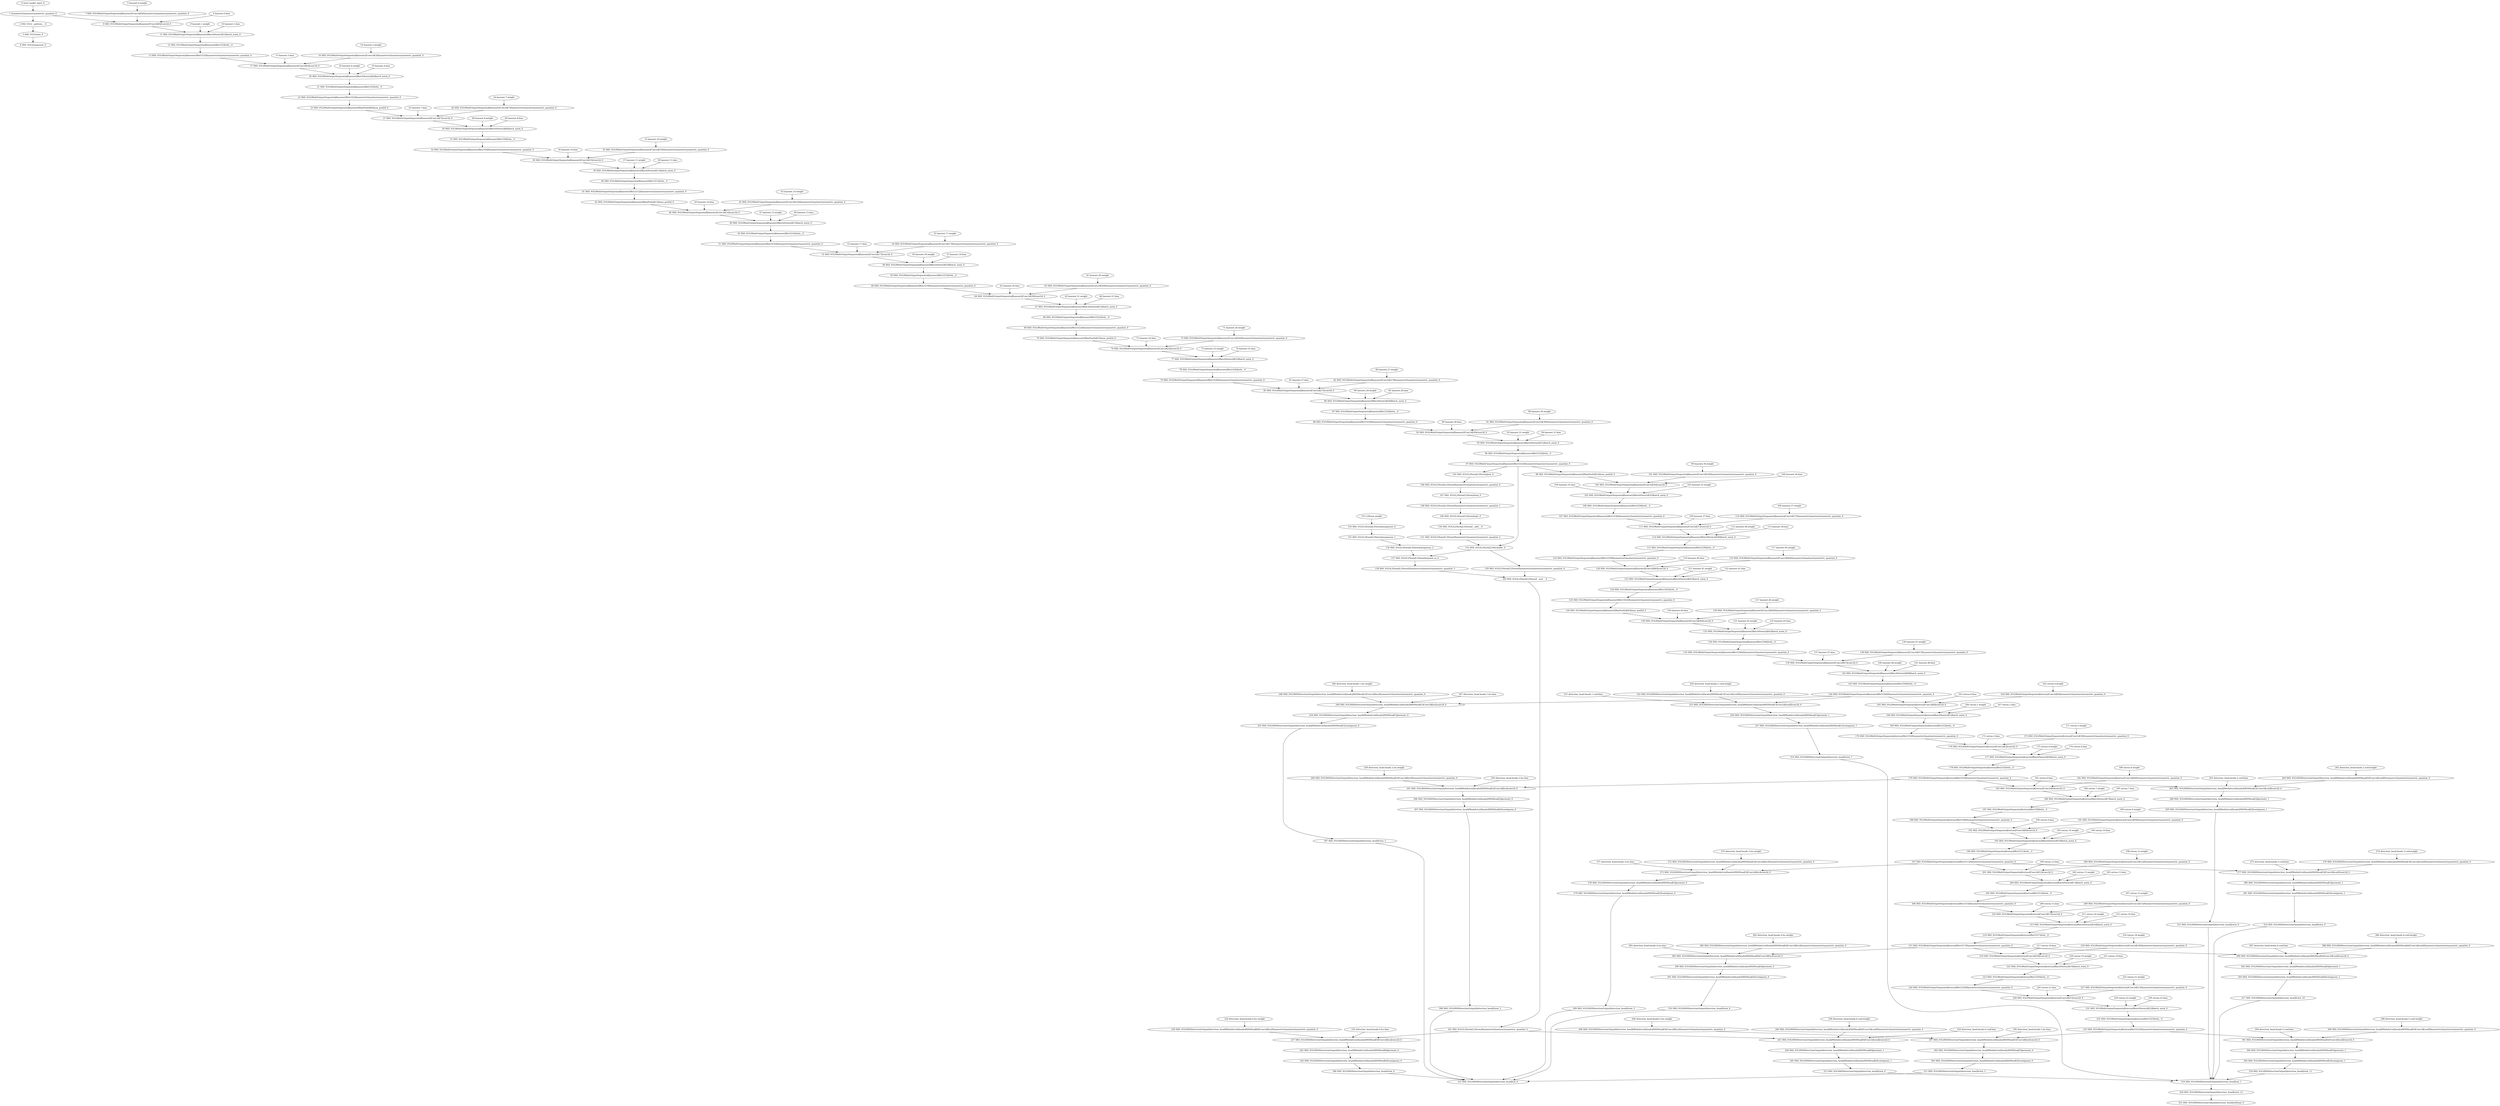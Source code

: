 strict digraph  {
"0 /nncf_model_input_0" [id=0, type=nncf_model_input];
"1 SymmetricQuantizer/symmetric_quantize_0" [id=1, type=symmetric_quantize];
"2 SSD_VGG/__getitem___0" [id=2, type=__getitem__];
"3 SSD_VGG/clone_0" [id=3, type=clone];
"4 SSD_VGG/unsqueeze_0" [id=4, type=unsqueeze];
"5 basenet.0.weight" [id=5, type=nncf_model_const];
"6 basenet.0.bias" [id=6, type=nncf_model_const];
"7 SSD_VGG/MultiOutputSequential[basenet]/Conv2d[0]/SymmetricQuantizer/symmetric_quantize_0" [id=7, type=symmetric_quantize];
"8 SSD_VGG/MultiOutputSequential[basenet]/Conv2d[0]/conv2d_0" [id=8, type=conv2d];
"9 basenet.1.weight" [id=9, type=nncf_model_const];
"10 basenet.1.bias" [id=10, type=nncf_model_const];
"11 SSD_VGG/MultiOutputSequential[basenet]/BatchNorm2d[1]/batch_norm_0" [id=11, type=batch_norm];
"12 SSD_VGG/MultiOutputSequential[basenet]/ReLU[2]/relu__0" [id=12, type=relu_];
"13 SSD_VGG/MultiOutputSequential[basenet]/ReLU[2]/SymmetricQuantizer/symmetric_quantize_0" [id=13, type=symmetric_quantize];
"14 basenet.3.weight" [id=14, type=nncf_model_const];
"15 basenet.3.bias" [id=15, type=nncf_model_const];
"16 SSD_VGG/MultiOutputSequential[basenet]/Conv2d[3]/SymmetricQuantizer/symmetric_quantize_0" [id=16, type=symmetric_quantize];
"17 SSD_VGG/MultiOutputSequential[basenet]/Conv2d[3]/conv2d_0" [id=17, type=conv2d];
"18 basenet.4.weight" [id=18, type=nncf_model_const];
"19 basenet.4.bias" [id=19, type=nncf_model_const];
"20 SSD_VGG/MultiOutputSequential[basenet]/BatchNorm2d[4]/batch_norm_0" [id=20, type=batch_norm];
"21 SSD_VGG/MultiOutputSequential[basenet]/ReLU[5]/relu__0" [id=21, type=relu_];
"22 SSD_VGG/MultiOutputSequential[basenet]/ReLU[5]/SymmetricQuantizer/symmetric_quantize_0" [id=22, type=symmetric_quantize];
"23 SSD_VGG/MultiOutputSequential[basenet]/MaxPool2d[6]/max_pool2d_0" [id=23, type=max_pool2d];
"24 basenet.7.weight" [id=24, type=nncf_model_const];
"25 basenet.7.bias" [id=25, type=nncf_model_const];
"26 SSD_VGG/MultiOutputSequential[basenet]/Conv2d[7]/SymmetricQuantizer/symmetric_quantize_0" [id=26, type=symmetric_quantize];
"27 SSD_VGG/MultiOutputSequential[basenet]/Conv2d[7]/conv2d_0" [id=27, type=conv2d];
"28 basenet.8.weight" [id=28, type=nncf_model_const];
"29 basenet.8.bias" [id=29, type=nncf_model_const];
"30 SSD_VGG/MultiOutputSequential[basenet]/BatchNorm2d[8]/batch_norm_0" [id=30, type=batch_norm];
"31 SSD_VGG/MultiOutputSequential[basenet]/ReLU[9]/relu__0" [id=31, type=relu_];
"32 SSD_VGG/MultiOutputSequential[basenet]/ReLU[9]/SymmetricQuantizer/symmetric_quantize_0" [id=32, type=symmetric_quantize];
"33 basenet.10.weight" [id=33, type=nncf_model_const];
"34 basenet.10.bias" [id=34, type=nncf_model_const];
"35 SSD_VGG/MultiOutputSequential[basenet]/Conv2d[10]/SymmetricQuantizer/symmetric_quantize_0" [id=35, type=symmetric_quantize];
"36 SSD_VGG/MultiOutputSequential[basenet]/Conv2d[10]/conv2d_0" [id=36, type=conv2d];
"37 basenet.11.weight" [id=37, type=nncf_model_const];
"38 basenet.11.bias" [id=38, type=nncf_model_const];
"39 SSD_VGG/MultiOutputSequential[basenet]/BatchNorm2d[11]/batch_norm_0" [id=39, type=batch_norm];
"40 SSD_VGG/MultiOutputSequential[basenet]/ReLU[12]/relu__0" [id=40, type=relu_];
"41 SSD_VGG/MultiOutputSequential[basenet]/ReLU[12]/SymmetricQuantizer/symmetric_quantize_0" [id=41, type=symmetric_quantize];
"42 SSD_VGG/MultiOutputSequential[basenet]/MaxPool2d[13]/max_pool2d_0" [id=42, type=max_pool2d];
"43 basenet.14.weight" [id=43, type=nncf_model_const];
"44 basenet.14.bias" [id=44, type=nncf_model_const];
"45 SSD_VGG/MultiOutputSequential[basenet]/Conv2d[14]/SymmetricQuantizer/symmetric_quantize_0" [id=45, type=symmetric_quantize];
"46 SSD_VGG/MultiOutputSequential[basenet]/Conv2d[14]/conv2d_0" [id=46, type=conv2d];
"47 basenet.15.weight" [id=47, type=nncf_model_const];
"48 basenet.15.bias" [id=48, type=nncf_model_const];
"49 SSD_VGG/MultiOutputSequential[basenet]/BatchNorm2d[15]/batch_norm_0" [id=49, type=batch_norm];
"50 SSD_VGG/MultiOutputSequential[basenet]/ReLU[16]/relu__0" [id=50, type=relu_];
"51 SSD_VGG/MultiOutputSequential[basenet]/ReLU[16]/SymmetricQuantizer/symmetric_quantize_0" [id=51, type=symmetric_quantize];
"52 basenet.17.weight" [id=52, type=nncf_model_const];
"53 basenet.17.bias" [id=53, type=nncf_model_const];
"54 SSD_VGG/MultiOutputSequential[basenet]/Conv2d[17]/SymmetricQuantizer/symmetric_quantize_0" [id=54, type=symmetric_quantize];
"55 SSD_VGG/MultiOutputSequential[basenet]/Conv2d[17]/conv2d_0" [id=55, type=conv2d];
"56 basenet.18.weight" [id=56, type=nncf_model_const];
"57 basenet.18.bias" [id=57, type=nncf_model_const];
"58 SSD_VGG/MultiOutputSequential[basenet]/BatchNorm2d[18]/batch_norm_0" [id=58, type=batch_norm];
"59 SSD_VGG/MultiOutputSequential[basenet]/ReLU[19]/relu__0" [id=59, type=relu_];
"60 SSD_VGG/MultiOutputSequential[basenet]/ReLU[19]/SymmetricQuantizer/symmetric_quantize_0" [id=60, type=symmetric_quantize];
"61 basenet.20.weight" [id=61, type=nncf_model_const];
"62 basenet.20.bias" [id=62, type=nncf_model_const];
"63 SSD_VGG/MultiOutputSequential[basenet]/Conv2d[20]/SymmetricQuantizer/symmetric_quantize_0" [id=63, type=symmetric_quantize];
"64 SSD_VGG/MultiOutputSequential[basenet]/Conv2d[20]/conv2d_0" [id=64, type=conv2d];
"65 basenet.21.weight" [id=65, type=nncf_model_const];
"66 basenet.21.bias" [id=66, type=nncf_model_const];
"67 SSD_VGG/MultiOutputSequential[basenet]/BatchNorm2d[21]/batch_norm_0" [id=67, type=batch_norm];
"68 SSD_VGG/MultiOutputSequential[basenet]/ReLU[22]/relu__0" [id=68, type=relu_];
"69 SSD_VGG/MultiOutputSequential[basenet]/ReLU[22]/SymmetricQuantizer/symmetric_quantize_0" [id=69, type=symmetric_quantize];
"70 SSD_VGG/MultiOutputSequential[basenet]/MaxPool2d[23]/max_pool2d_0" [id=70, type=max_pool2d];
"71 basenet.24.weight" [id=71, type=nncf_model_const];
"72 basenet.24.bias" [id=72, type=nncf_model_const];
"73 SSD_VGG/MultiOutputSequential[basenet]/Conv2d[24]/SymmetricQuantizer/symmetric_quantize_0" [id=73, type=symmetric_quantize];
"74 SSD_VGG/MultiOutputSequential[basenet]/Conv2d[24]/conv2d_0" [id=74, type=conv2d];
"75 basenet.25.weight" [id=75, type=nncf_model_const];
"76 basenet.25.bias" [id=76, type=nncf_model_const];
"77 SSD_VGG/MultiOutputSequential[basenet]/BatchNorm2d[25]/batch_norm_0" [id=77, type=batch_norm];
"78 SSD_VGG/MultiOutputSequential[basenet]/ReLU[26]/relu__0" [id=78, type=relu_];
"79 SSD_VGG/MultiOutputSequential[basenet]/ReLU[26]/SymmetricQuantizer/symmetric_quantize_0" [id=79, type=symmetric_quantize];
"80 basenet.27.weight" [id=80, type=nncf_model_const];
"81 basenet.27.bias" [id=81, type=nncf_model_const];
"82 SSD_VGG/MultiOutputSequential[basenet]/Conv2d[27]/SymmetricQuantizer/symmetric_quantize_0" [id=82, type=symmetric_quantize];
"83 SSD_VGG/MultiOutputSequential[basenet]/Conv2d[27]/conv2d_0" [id=83, type=conv2d];
"84 basenet.28.weight" [id=84, type=nncf_model_const];
"85 basenet.28.bias" [id=85, type=nncf_model_const];
"86 SSD_VGG/MultiOutputSequential[basenet]/BatchNorm2d[28]/batch_norm_0" [id=86, type=batch_norm];
"87 SSD_VGG/MultiOutputSequential[basenet]/ReLU[29]/relu__0" [id=87, type=relu_];
"88 SSD_VGG/MultiOutputSequential[basenet]/ReLU[29]/SymmetricQuantizer/symmetric_quantize_0" [id=88, type=symmetric_quantize];
"89 basenet.30.weight" [id=89, type=nncf_model_const];
"90 basenet.30.bias" [id=90, type=nncf_model_const];
"91 SSD_VGG/MultiOutputSequential[basenet]/Conv2d[30]/SymmetricQuantizer/symmetric_quantize_0" [id=91, type=symmetric_quantize];
"92 SSD_VGG/MultiOutputSequential[basenet]/Conv2d[30]/conv2d_0" [id=92, type=conv2d];
"93 basenet.31.weight" [id=93, type=nncf_model_const];
"94 basenet.31.bias" [id=94, type=nncf_model_const];
"95 SSD_VGG/MultiOutputSequential[basenet]/BatchNorm2d[31]/batch_norm_0" [id=95, type=batch_norm];
"96 SSD_VGG/MultiOutputSequential[basenet]/ReLU[32]/relu__0" [id=96, type=relu_];
"97 SSD_VGG/MultiOutputSequential[basenet]/ReLU[32]/SymmetricQuantizer/symmetric_quantize_0" [id=97, type=symmetric_quantize];
"98 SSD_VGG/MultiOutputSequential[basenet]/MaxPool2d[33]/max_pool2d_0" [id=98, type=max_pool2d];
"99 basenet.34.weight" [id=99, type=nncf_model_const];
"100 basenet.34.bias" [id=100, type=nncf_model_const];
"101 SSD_VGG/MultiOutputSequential[basenet]/Conv2d[34]/SymmetricQuantizer/symmetric_quantize_0" [id=101, type=symmetric_quantize];
"102 SSD_VGG/MultiOutputSequential[basenet]/Conv2d[34]/conv2d_0" [id=102, type=conv2d];
"103 basenet.35.weight" [id=103, type=nncf_model_const];
"104 basenet.35.bias" [id=104, type=nncf_model_const];
"105 SSD_VGG/MultiOutputSequential[basenet]/BatchNorm2d[35]/batch_norm_0" [id=105, type=batch_norm];
"106 SSD_VGG/MultiOutputSequential[basenet]/ReLU[36]/relu__0" [id=106, type=relu_];
"107 SSD_VGG/MultiOutputSequential[basenet]/ReLU[36]/SymmetricQuantizer/symmetric_quantize_0" [id=107, type=symmetric_quantize];
"108 basenet.37.weight" [id=108, type=nncf_model_const];
"109 basenet.37.bias" [id=109, type=nncf_model_const];
"110 SSD_VGG/MultiOutputSequential[basenet]/Conv2d[37]/SymmetricQuantizer/symmetric_quantize_0" [id=110, type=symmetric_quantize];
"111 SSD_VGG/MultiOutputSequential[basenet]/Conv2d[37]/conv2d_0" [id=111, type=conv2d];
"112 basenet.38.weight" [id=112, type=nncf_model_const];
"113 basenet.38.bias" [id=113, type=nncf_model_const];
"114 SSD_VGG/MultiOutputSequential[basenet]/BatchNorm2d[38]/batch_norm_0" [id=114, type=batch_norm];
"115 SSD_VGG/MultiOutputSequential[basenet]/ReLU[39]/relu__0" [id=115, type=relu_];
"116 SSD_VGG/MultiOutputSequential[basenet]/ReLU[39]/SymmetricQuantizer/symmetric_quantize_0" [id=116, type=symmetric_quantize];
"117 basenet.40.weight" [id=117, type=nncf_model_const];
"118 basenet.40.bias" [id=118, type=nncf_model_const];
"119 SSD_VGG/MultiOutputSequential[basenet]/Conv2d[40]/SymmetricQuantizer/symmetric_quantize_0" [id=119, type=symmetric_quantize];
"120 SSD_VGG/MultiOutputSequential[basenet]/Conv2d[40]/conv2d_0" [id=120, type=conv2d];
"121 basenet.41.weight" [id=121, type=nncf_model_const];
"122 basenet.41.bias" [id=122, type=nncf_model_const];
"123 SSD_VGG/MultiOutputSequential[basenet]/BatchNorm2d[41]/batch_norm_0" [id=123, type=batch_norm];
"124 SSD_VGG/MultiOutputSequential[basenet]/ReLU[42]/relu__0" [id=124, type=relu_];
"125 SSD_VGG/MultiOutputSequential[basenet]/ReLU[42]/SymmetricQuantizer/symmetric_quantize_0" [id=125, type=symmetric_quantize];
"126 SSD_VGG/MultiOutputSequential[basenet]/MaxPool2d[43]/max_pool2d_0" [id=126, type=max_pool2d];
"127 basenet.44.weight" [id=127, type=nncf_model_const];
"128 basenet.44.bias" [id=128, type=nncf_model_const];
"129 SSD_VGG/MultiOutputSequential[basenet]/Conv2d[44]/SymmetricQuantizer/symmetric_quantize_0" [id=129, type=symmetric_quantize];
"130 SSD_VGG/MultiOutputSequential[basenet]/Conv2d[44]/conv2d_0" [id=130, type=conv2d];
"131 basenet.45.weight" [id=131, type=nncf_model_const];
"132 basenet.45.bias" [id=132, type=nncf_model_const];
"133 SSD_VGG/MultiOutputSequential[basenet]/BatchNorm2d[45]/batch_norm_0" [id=133, type=batch_norm];
"134 SSD_VGG/MultiOutputSequential[basenet]/ReLU[46]/relu__0" [id=134, type=relu_];
"135 SSD_VGG/MultiOutputSequential[basenet]/ReLU[46]/SymmetricQuantizer/symmetric_quantize_0" [id=135, type=symmetric_quantize];
"136 basenet.47.weight" [id=136, type=nncf_model_const];
"137 basenet.47.bias" [id=137, type=nncf_model_const];
"138 SSD_VGG/MultiOutputSequential[basenet]/Conv2d[47]/SymmetricQuantizer/symmetric_quantize_0" [id=138, type=symmetric_quantize];
"139 SSD_VGG/MultiOutputSequential[basenet]/Conv2d[47]/conv2d_0" [id=139, type=conv2d];
"140 basenet.48.weight" [id=140, type=nncf_model_const];
"141 basenet.48.bias" [id=141, type=nncf_model_const];
"142 SSD_VGG/MultiOutputSequential[basenet]/BatchNorm2d[48]/batch_norm_0" [id=142, type=batch_norm];
"143 SSD_VGG/MultiOutputSequential[basenet]/ReLU[49]/relu__0" [id=143, type=relu_];
"144 SSD_VGG/MultiOutputSequential[basenet]/ReLU[49]/SymmetricQuantizer/symmetric_quantize_0" [id=144, type=symmetric_quantize];
"145 SSD_VGG/L2Norm[L2Norm]/pow_0" [id=145, type=pow];
"146 SSD_VGG/L2Norm[L2Norm]/SymmetricQuantizer/symmetric_quantize_0" [id=146, type=symmetric_quantize];
"147 SSD_VGG/L2Norm[L2Norm]/sum_0" [id=147, type=sum];
"148 SSD_VGG/L2Norm[L2Norm]/SymmetricQuantizer/symmetric_quantize_1" [id=148, type=symmetric_quantize];
"149 SSD_VGG/L2Norm[L2Norm]/sqrt_0" [id=149, type=sqrt];
"150 SSD_VGG/L2Norm[L2Norm]/__add___0" [id=150, type=__add__];
"151 SSD_VGG/L2Norm[L2Norm]/SymmetricQuantizer/symmetric_quantize_2" [id=151, type=symmetric_quantize];
"152 SSD_VGG/L2Norm[L2Norm]/div_0" [id=152, type=div];
"153 L2Norm.weight" [id=153, type=nncf_model_const];
"154 SSD_VGG/L2Norm[L2Norm]/unsqueeze_0" [id=154, type=unsqueeze];
"155 SSD_VGG/L2Norm[L2Norm]/unsqueeze_1" [id=155, type=unsqueeze];
"156 SSD_VGG/L2Norm[L2Norm]/unsqueeze_2" [id=156, type=unsqueeze];
"157 SSD_VGG/L2Norm[L2Norm]/expand_as_0" [id=157, type=expand_as];
"158 SSD_VGG/L2Norm[L2Norm]/SymmetricQuantizer/symmetric_quantize_3" [id=158, type=symmetric_quantize];
"159 SSD_VGG/L2Norm[L2Norm]/SymmetricQuantizer/symmetric_quantize_4" [id=159, type=symmetric_quantize];
"160 SSD_VGG/L2Norm[L2Norm]/__mul___0" [id=160, type=__mul__];
"161 SSD_VGG/L2Norm[L2Norm]/SymmetricQuantizer/symmetric_quantize_5" [id=161, type=symmetric_quantize];
"162 extras.0.weight" [id=162, type=nncf_model_const];
"163 extras.0.bias" [id=163, type=nncf_model_const];
"164 SSD_VGG/MultiOutputSequential[extras]/Conv2d[0]/SymmetricQuantizer/symmetric_quantize_0" [id=164, type=symmetric_quantize];
"165 SSD_VGG/MultiOutputSequential[extras]/Conv2d[0]/conv2d_0" [id=165, type=conv2d];
"166 extras.1.weight" [id=166, type=nncf_model_const];
"167 extras.1.bias" [id=167, type=nncf_model_const];
"168 SSD_VGG/MultiOutputSequential[extras]/BatchNorm2d[1]/batch_norm_0" [id=168, type=batch_norm];
"169 SSD_VGG/MultiOutputSequential[extras]/ReLU[2]/relu__0" [id=169, type=relu_];
"170 SSD_VGG/MultiOutputSequential[extras]/ReLU[2]/SymmetricQuantizer/symmetric_quantize_0" [id=170, type=symmetric_quantize];
"171 extras.3.weight" [id=171, type=nncf_model_const];
"172 extras.3.bias" [id=172, type=nncf_model_const];
"173 SSD_VGG/MultiOutputSequential[extras]/Conv2d[3]/SymmetricQuantizer/symmetric_quantize_0" [id=173, type=symmetric_quantize];
"174 SSD_VGG/MultiOutputSequential[extras]/Conv2d[3]/conv2d_0" [id=174, type=conv2d];
"175 extras.4.weight" [id=175, type=nncf_model_const];
"176 extras.4.bias" [id=176, type=nncf_model_const];
"177 SSD_VGG/MultiOutputSequential[extras]/BatchNorm2d[4]/batch_norm_0" [id=177, type=batch_norm];
"178 SSD_VGG/MultiOutputSequential[extras]/ReLU[5]/relu__0" [id=178, type=relu_];
"179 SSD_VGG/MultiOutputSequential[extras]/ReLU[5]/SymmetricQuantizer/symmetric_quantize_0" [id=179, type=symmetric_quantize];
"180 extras.6.weight" [id=180, type=nncf_model_const];
"181 extras.6.bias" [id=181, type=nncf_model_const];
"182 SSD_VGG/MultiOutputSequential[extras]/Conv2d[6]/SymmetricQuantizer/symmetric_quantize_0" [id=182, type=symmetric_quantize];
"183 SSD_VGG/MultiOutputSequential[extras]/Conv2d[6]/conv2d_0" [id=183, type=conv2d];
"184 extras.7.weight" [id=184, type=nncf_model_const];
"185 extras.7.bias" [id=185, type=nncf_model_const];
"186 SSD_VGG/MultiOutputSequential[extras]/BatchNorm2d[7]/batch_norm_0" [id=186, type=batch_norm];
"187 SSD_VGG/MultiOutputSequential[extras]/ReLU[8]/relu__0" [id=187, type=relu_];
"188 SSD_VGG/MultiOutputSequential[extras]/ReLU[8]/SymmetricQuantizer/symmetric_quantize_0" [id=188, type=symmetric_quantize];
"189 extras.9.weight" [id=189, type=nncf_model_const];
"190 extras.9.bias" [id=190, type=nncf_model_const];
"191 SSD_VGG/MultiOutputSequential[extras]/Conv2d[9]/SymmetricQuantizer/symmetric_quantize_0" [id=191, type=symmetric_quantize];
"192 SSD_VGG/MultiOutputSequential[extras]/Conv2d[9]/conv2d_0" [id=192, type=conv2d];
"193 extras.10.weight" [id=193, type=nncf_model_const];
"194 extras.10.bias" [id=194, type=nncf_model_const];
"195 SSD_VGG/MultiOutputSequential[extras]/BatchNorm2d[10]/batch_norm_0" [id=195, type=batch_norm];
"196 SSD_VGG/MultiOutputSequential[extras]/ReLU[11]/relu__0" [id=196, type=relu_];
"197 SSD_VGG/MultiOutputSequential[extras]/ReLU[11]/SymmetricQuantizer/symmetric_quantize_0" [id=197, type=symmetric_quantize];
"198 extras.12.weight" [id=198, type=nncf_model_const];
"199 extras.12.bias" [id=199, type=nncf_model_const];
"200 SSD_VGG/MultiOutputSequential[extras]/Conv2d[12]/SymmetricQuantizer/symmetric_quantize_0" [id=200, type=symmetric_quantize];
"201 SSD_VGG/MultiOutputSequential[extras]/Conv2d[12]/conv2d_0" [id=201, type=conv2d];
"202 extras.13.weight" [id=202, type=nncf_model_const];
"203 extras.13.bias" [id=203, type=nncf_model_const];
"204 SSD_VGG/MultiOutputSequential[extras]/BatchNorm2d[13]/batch_norm_0" [id=204, type=batch_norm];
"205 SSD_VGG/MultiOutputSequential[extras]/ReLU[14]/relu__0" [id=205, type=relu_];
"206 SSD_VGG/MultiOutputSequential[extras]/ReLU[14]/SymmetricQuantizer/symmetric_quantize_0" [id=206, type=symmetric_quantize];
"207 extras.15.weight" [id=207, type=nncf_model_const];
"208 extras.15.bias" [id=208, type=nncf_model_const];
"209 SSD_VGG/MultiOutputSequential[extras]/Conv2d[15]/SymmetricQuantizer/symmetric_quantize_0" [id=209, type=symmetric_quantize];
"210 SSD_VGG/MultiOutputSequential[extras]/Conv2d[15]/conv2d_0" [id=210, type=conv2d];
"211 extras.16.weight" [id=211, type=nncf_model_const];
"212 extras.16.bias" [id=212, type=nncf_model_const];
"213 SSD_VGG/MultiOutputSequential[extras]/BatchNorm2d[16]/batch_norm_0" [id=213, type=batch_norm];
"214 SSD_VGG/MultiOutputSequential[extras]/ReLU[17]/relu__0" [id=214, type=relu_];
"215 SSD_VGG/MultiOutputSequential[extras]/ReLU[17]/SymmetricQuantizer/symmetric_quantize_0" [id=215, type=symmetric_quantize];
"216 extras.18.weight" [id=216, type=nncf_model_const];
"217 extras.18.bias" [id=217, type=nncf_model_const];
"218 SSD_VGG/MultiOutputSequential[extras]/Conv2d[18]/SymmetricQuantizer/symmetric_quantize_0" [id=218, type=symmetric_quantize];
"219 SSD_VGG/MultiOutputSequential[extras]/Conv2d[18]/conv2d_0" [id=219, type=conv2d];
"220 extras.19.weight" [id=220, type=nncf_model_const];
"221 extras.19.bias" [id=221, type=nncf_model_const];
"222 SSD_VGG/MultiOutputSequential[extras]/BatchNorm2d[19]/batch_norm_0" [id=222, type=batch_norm];
"223 SSD_VGG/MultiOutputSequential[extras]/ReLU[20]/relu__0" [id=223, type=relu_];
"224 SSD_VGG/MultiOutputSequential[extras]/ReLU[20]/SymmetricQuantizer/symmetric_quantize_0" [id=224, type=symmetric_quantize];
"225 extras.21.weight" [id=225, type=nncf_model_const];
"226 extras.21.bias" [id=226, type=nncf_model_const];
"227 SSD_VGG/MultiOutputSequential[extras]/Conv2d[21]/SymmetricQuantizer/symmetric_quantize_0" [id=227, type=symmetric_quantize];
"228 SSD_VGG/MultiOutputSequential[extras]/Conv2d[21]/conv2d_0" [id=228, type=conv2d];
"229 extras.22.weight" [id=229, type=nncf_model_const];
"230 extras.22.bias" [id=230, type=nncf_model_const];
"231 SSD_VGG/MultiOutputSequential[extras]/BatchNorm2d[22]/batch_norm_0" [id=231, type=batch_norm];
"232 SSD_VGG/MultiOutputSequential[extras]/ReLU[23]/relu__0" [id=232, type=relu_];
"233 SSD_VGG/MultiOutputSequential[extras]/ReLU[23]/SymmetricQuantizer/symmetric_quantize_0" [id=233, type=symmetric_quantize];
"234 detection_head.heads.0.loc.weight" [id=234, type=nncf_model_const];
"235 detection_head.heads.0.loc.bias" [id=235, type=nncf_model_const];
"236 SSD_VGG/SSDDetectionOutput[detection_head]/ModuleList[heads]/SSDHead[0]/Conv2d[loc]/SymmetricQuantizer/symmetric_quantize_0" [id=236, type=symmetric_quantize];
"237 SSD_VGG/SSDDetectionOutput[detection_head]/ModuleList[heads]/SSDHead[0]/Conv2d[loc]/conv2d_0" [id=237, type=conv2d];
"238 detection_head.heads.0.conf.weight" [id=238, type=nncf_model_const];
"239 detection_head.heads.0.conf.bias" [id=239, type=nncf_model_const];
"240 SSD_VGG/SSDDetectionOutput[detection_head]/ModuleList[heads]/SSDHead[0]/Conv2d[conf]/SymmetricQuantizer/symmetric_quantize_0" [id=240, type=symmetric_quantize];
"241 SSD_VGG/SSDDetectionOutput[detection_head]/ModuleList[heads]/SSDHead[0]/Conv2d[conf]/conv2d_0" [id=241, type=conv2d];
"242 SSD_VGG/SSDDetectionOutput[detection_head]/ModuleList[heads]/SSDHead[0]/permute_0" [id=242, type=permute];
"243 SSD_VGG/SSDDetectionOutput[detection_head]/ModuleList[heads]/SSDHead[0]/contiguous_0" [id=243, type=contiguous];
"244 SSD_VGG/SSDDetectionOutput[detection_head]/ModuleList[heads]/SSDHead[0]/permute_1" [id=244, type=permute];
"245 SSD_VGG/SSDDetectionOutput[detection_head]/ModuleList[heads]/SSDHead[0]/contiguous_1" [id=245, type=contiguous];
"246 detection_head.heads.1.loc.weight" [id=246, type=nncf_model_const];
"247 detection_head.heads.1.loc.bias" [id=247, type=nncf_model_const];
"248 SSD_VGG/SSDDetectionOutput[detection_head]/ModuleList[heads]/SSDHead[1]/Conv2d[loc]/SymmetricQuantizer/symmetric_quantize_0" [id=248, type=symmetric_quantize];
"249 SSD_VGG/SSDDetectionOutput[detection_head]/ModuleList[heads]/SSDHead[1]/Conv2d[loc]/conv2d_0" [id=249, type=conv2d];
"250 detection_head.heads.1.conf.weight" [id=250, type=nncf_model_const];
"251 detection_head.heads.1.conf.bias" [id=251, type=nncf_model_const];
"252 SSD_VGG/SSDDetectionOutput[detection_head]/ModuleList[heads]/SSDHead[1]/Conv2d[conf]/SymmetricQuantizer/symmetric_quantize_0" [id=252, type=symmetric_quantize];
"253 SSD_VGG/SSDDetectionOutput[detection_head]/ModuleList[heads]/SSDHead[1]/Conv2d[conf]/conv2d_0" [id=253, type=conv2d];
"254 SSD_VGG/SSDDetectionOutput[detection_head]/ModuleList[heads]/SSDHead[1]/permute_0" [id=254, type=permute];
"255 SSD_VGG/SSDDetectionOutput[detection_head]/ModuleList[heads]/SSDHead[1]/contiguous_0" [id=255, type=contiguous];
"256 SSD_VGG/SSDDetectionOutput[detection_head]/ModuleList[heads]/SSDHead[1]/permute_1" [id=256, type=permute];
"257 SSD_VGG/SSDDetectionOutput[detection_head]/ModuleList[heads]/SSDHead[1]/contiguous_1" [id=257, type=contiguous];
"258 detection_head.heads.2.loc.weight" [id=258, type=nncf_model_const];
"259 detection_head.heads.2.loc.bias" [id=259, type=nncf_model_const];
"260 SSD_VGG/SSDDetectionOutput[detection_head]/ModuleList[heads]/SSDHead[2]/Conv2d[loc]/SymmetricQuantizer/symmetric_quantize_0" [id=260, type=symmetric_quantize];
"261 SSD_VGG/SSDDetectionOutput[detection_head]/ModuleList[heads]/SSDHead[2]/Conv2d[loc]/conv2d_0" [id=261, type=conv2d];
"262 detection_head.heads.2.conf.weight" [id=262, type=nncf_model_const];
"263 detection_head.heads.2.conf.bias" [id=263, type=nncf_model_const];
"264 SSD_VGG/SSDDetectionOutput[detection_head]/ModuleList[heads]/SSDHead[2]/Conv2d[conf]/SymmetricQuantizer/symmetric_quantize_0" [id=264, type=symmetric_quantize];
"265 SSD_VGG/SSDDetectionOutput[detection_head]/ModuleList[heads]/SSDHead[2]/Conv2d[conf]/conv2d_0" [id=265, type=conv2d];
"266 SSD_VGG/SSDDetectionOutput[detection_head]/ModuleList[heads]/SSDHead[2]/permute_0" [id=266, type=permute];
"267 SSD_VGG/SSDDetectionOutput[detection_head]/ModuleList[heads]/SSDHead[2]/contiguous_0" [id=267, type=contiguous];
"268 SSD_VGG/SSDDetectionOutput[detection_head]/ModuleList[heads]/SSDHead[2]/permute_1" [id=268, type=permute];
"269 SSD_VGG/SSDDetectionOutput[detection_head]/ModuleList[heads]/SSDHead[2]/contiguous_1" [id=269, type=contiguous];
"270 detection_head.heads.3.loc.weight" [id=270, type=nncf_model_const];
"271 detection_head.heads.3.loc.bias" [id=271, type=nncf_model_const];
"272 SSD_VGG/SSDDetectionOutput[detection_head]/ModuleList[heads]/SSDHead[3]/Conv2d[loc]/SymmetricQuantizer/symmetric_quantize_0" [id=272, type=symmetric_quantize];
"273 SSD_VGG/SSDDetectionOutput[detection_head]/ModuleList[heads]/SSDHead[3]/Conv2d[loc]/conv2d_0" [id=273, type=conv2d];
"274 detection_head.heads.3.conf.weight" [id=274, type=nncf_model_const];
"275 detection_head.heads.3.conf.bias" [id=275, type=nncf_model_const];
"276 SSD_VGG/SSDDetectionOutput[detection_head]/ModuleList[heads]/SSDHead[3]/Conv2d[conf]/SymmetricQuantizer/symmetric_quantize_0" [id=276, type=symmetric_quantize];
"277 SSD_VGG/SSDDetectionOutput[detection_head]/ModuleList[heads]/SSDHead[3]/Conv2d[conf]/conv2d_0" [id=277, type=conv2d];
"278 SSD_VGG/SSDDetectionOutput[detection_head]/ModuleList[heads]/SSDHead[3]/permute_0" [id=278, type=permute];
"279 SSD_VGG/SSDDetectionOutput[detection_head]/ModuleList[heads]/SSDHead[3]/contiguous_0" [id=279, type=contiguous];
"280 SSD_VGG/SSDDetectionOutput[detection_head]/ModuleList[heads]/SSDHead[3]/permute_1" [id=280, type=permute];
"281 SSD_VGG/SSDDetectionOutput[detection_head]/ModuleList[heads]/SSDHead[3]/contiguous_1" [id=281, type=contiguous];
"282 detection_head.heads.4.loc.weight" [id=282, type=nncf_model_const];
"283 detection_head.heads.4.loc.bias" [id=283, type=nncf_model_const];
"284 SSD_VGG/SSDDetectionOutput[detection_head]/ModuleList[heads]/SSDHead[4]/Conv2d[loc]/SymmetricQuantizer/symmetric_quantize_0" [id=284, type=symmetric_quantize];
"285 SSD_VGG/SSDDetectionOutput[detection_head]/ModuleList[heads]/SSDHead[4]/Conv2d[loc]/conv2d_0" [id=285, type=conv2d];
"286 detection_head.heads.4.conf.weight" [id=286, type=nncf_model_const];
"287 detection_head.heads.4.conf.bias" [id=287, type=nncf_model_const];
"288 SSD_VGG/SSDDetectionOutput[detection_head]/ModuleList[heads]/SSDHead[4]/Conv2d[conf]/SymmetricQuantizer/symmetric_quantize_0" [id=288, type=symmetric_quantize];
"289 SSD_VGG/SSDDetectionOutput[detection_head]/ModuleList[heads]/SSDHead[4]/Conv2d[conf]/conv2d_0" [id=289, type=conv2d];
"290 SSD_VGG/SSDDetectionOutput[detection_head]/ModuleList[heads]/SSDHead[4]/permute_0" [id=290, type=permute];
"291 SSD_VGG/SSDDetectionOutput[detection_head]/ModuleList[heads]/SSDHead[4]/contiguous_0" [id=291, type=contiguous];
"292 SSD_VGG/SSDDetectionOutput[detection_head]/ModuleList[heads]/SSDHead[4]/permute_1" [id=292, type=permute];
"293 SSD_VGG/SSDDetectionOutput[detection_head]/ModuleList[heads]/SSDHead[4]/contiguous_1" [id=293, type=contiguous];
"294 detection_head.heads.5.loc.weight" [id=294, type=nncf_model_const];
"295 detection_head.heads.5.loc.bias" [id=295, type=nncf_model_const];
"296 SSD_VGG/SSDDetectionOutput[detection_head]/ModuleList[heads]/SSDHead[5]/Conv2d[loc]/SymmetricQuantizer/symmetric_quantize_0" [id=296, type=symmetric_quantize];
"297 SSD_VGG/SSDDetectionOutput[detection_head]/ModuleList[heads]/SSDHead[5]/Conv2d[loc]/conv2d_0" [id=297, type=conv2d];
"298 detection_head.heads.5.conf.weight" [id=298, type=nncf_model_const];
"299 detection_head.heads.5.conf.bias" [id=299, type=nncf_model_const];
"300 SSD_VGG/SSDDetectionOutput[detection_head]/ModuleList[heads]/SSDHead[5]/Conv2d[conf]/SymmetricQuantizer/symmetric_quantize_0" [id=300, type=symmetric_quantize];
"301 SSD_VGG/SSDDetectionOutput[detection_head]/ModuleList[heads]/SSDHead[5]/Conv2d[conf]/conv2d_0" [id=301, type=conv2d];
"302 SSD_VGG/SSDDetectionOutput[detection_head]/ModuleList[heads]/SSDHead[5]/permute_0" [id=302, type=permute];
"303 SSD_VGG/SSDDetectionOutput[detection_head]/ModuleList[heads]/SSDHead[5]/contiguous_0" [id=303, type=contiguous];
"304 SSD_VGG/SSDDetectionOutput[detection_head]/ModuleList[heads]/SSDHead[5]/permute_1" [id=304, type=permute];
"305 SSD_VGG/SSDDetectionOutput[detection_head]/ModuleList[heads]/SSDHead[5]/contiguous_1" [id=305, type=contiguous];
"306 SSD_VGG/SSDDetectionOutput[detection_head]/view_0" [id=306, type=view];
"307 SSD_VGG/SSDDetectionOutput[detection_head]/view_1" [id=307, type=view];
"308 SSD_VGG/SSDDetectionOutput[detection_head]/view_2" [id=308, type=view];
"309 SSD_VGG/SSDDetectionOutput[detection_head]/view_3" [id=309, type=view];
"310 SSD_VGG/SSDDetectionOutput[detection_head]/view_4" [id=310, type=view];
"311 SSD_VGG/SSDDetectionOutput[detection_head]/view_5" [id=311, type=view];
"312 SSD_VGG/SSDDetectionOutput[detection_head]/cat_0" [id=312, type=cat];
"313 SSD_VGG/SSDDetectionOutput[detection_head]/view_6" [id=313, type=view];
"314 SSD_VGG/SSDDetectionOutput[detection_head]/view_7" [id=314, type=view];
"315 SSD_VGG/SSDDetectionOutput[detection_head]/view_8" [id=315, type=view];
"316 SSD_VGG/SSDDetectionOutput[detection_head]/view_9" [id=316, type=view];
"317 SSD_VGG/SSDDetectionOutput[detection_head]/view_10" [id=317, type=view];
"318 SSD_VGG/SSDDetectionOutput[detection_head]/view_11" [id=318, type=view];
"319 SSD_VGG/SSDDetectionOutput[detection_head]/cat_1" [id=319, type=cat];
"320 SSD_VGG/SSDDetectionOutput[detection_head]/view_12" [id=320, type=view];
"321 SSD_VGG/SSDDetectionOutput[detection_head]/softmax_0" [id=321, type=softmax];
"0 /nncf_model_input_0" -> "1 SymmetricQuantizer/symmetric_quantize_0";
"1 SymmetricQuantizer/symmetric_quantize_0" -> "2 SSD_VGG/__getitem___0";
"1 SymmetricQuantizer/symmetric_quantize_0" -> "8 SSD_VGG/MultiOutputSequential[basenet]/Conv2d[0]/conv2d_0";
"2 SSD_VGG/__getitem___0" -> "3 SSD_VGG/clone_0";
"3 SSD_VGG/clone_0" -> "4 SSD_VGG/unsqueeze_0";
"5 basenet.0.weight" -> "7 SSD_VGG/MultiOutputSequential[basenet]/Conv2d[0]/SymmetricQuantizer/symmetric_quantize_0";
"6 basenet.0.bias" -> "8 SSD_VGG/MultiOutputSequential[basenet]/Conv2d[0]/conv2d_0";
"7 SSD_VGG/MultiOutputSequential[basenet]/Conv2d[0]/SymmetricQuantizer/symmetric_quantize_0" -> "8 SSD_VGG/MultiOutputSequential[basenet]/Conv2d[0]/conv2d_0";
"8 SSD_VGG/MultiOutputSequential[basenet]/Conv2d[0]/conv2d_0" -> "11 SSD_VGG/MultiOutputSequential[basenet]/BatchNorm2d[1]/batch_norm_0";
"9 basenet.1.weight" -> "11 SSD_VGG/MultiOutputSequential[basenet]/BatchNorm2d[1]/batch_norm_0";
"10 basenet.1.bias" -> "11 SSD_VGG/MultiOutputSequential[basenet]/BatchNorm2d[1]/batch_norm_0";
"11 SSD_VGG/MultiOutputSequential[basenet]/BatchNorm2d[1]/batch_norm_0" -> "12 SSD_VGG/MultiOutputSequential[basenet]/ReLU[2]/relu__0";
"12 SSD_VGG/MultiOutputSequential[basenet]/ReLU[2]/relu__0" -> "13 SSD_VGG/MultiOutputSequential[basenet]/ReLU[2]/SymmetricQuantizer/symmetric_quantize_0";
"13 SSD_VGG/MultiOutputSequential[basenet]/ReLU[2]/SymmetricQuantizer/symmetric_quantize_0" -> "17 SSD_VGG/MultiOutputSequential[basenet]/Conv2d[3]/conv2d_0";
"14 basenet.3.weight" -> "16 SSD_VGG/MultiOutputSequential[basenet]/Conv2d[3]/SymmetricQuantizer/symmetric_quantize_0";
"15 basenet.3.bias" -> "17 SSD_VGG/MultiOutputSequential[basenet]/Conv2d[3]/conv2d_0";
"16 SSD_VGG/MultiOutputSequential[basenet]/Conv2d[3]/SymmetricQuantizer/symmetric_quantize_0" -> "17 SSD_VGG/MultiOutputSequential[basenet]/Conv2d[3]/conv2d_0";
"17 SSD_VGG/MultiOutputSequential[basenet]/Conv2d[3]/conv2d_0" -> "20 SSD_VGG/MultiOutputSequential[basenet]/BatchNorm2d[4]/batch_norm_0";
"18 basenet.4.weight" -> "20 SSD_VGG/MultiOutputSequential[basenet]/BatchNorm2d[4]/batch_norm_0";
"19 basenet.4.bias" -> "20 SSD_VGG/MultiOutputSequential[basenet]/BatchNorm2d[4]/batch_norm_0";
"20 SSD_VGG/MultiOutputSequential[basenet]/BatchNorm2d[4]/batch_norm_0" -> "21 SSD_VGG/MultiOutputSequential[basenet]/ReLU[5]/relu__0";
"21 SSD_VGG/MultiOutputSequential[basenet]/ReLU[5]/relu__0" -> "22 SSD_VGG/MultiOutputSequential[basenet]/ReLU[5]/SymmetricQuantizer/symmetric_quantize_0";
"22 SSD_VGG/MultiOutputSequential[basenet]/ReLU[5]/SymmetricQuantizer/symmetric_quantize_0" -> "23 SSD_VGG/MultiOutputSequential[basenet]/MaxPool2d[6]/max_pool2d_0";
"23 SSD_VGG/MultiOutputSequential[basenet]/MaxPool2d[6]/max_pool2d_0" -> "27 SSD_VGG/MultiOutputSequential[basenet]/Conv2d[7]/conv2d_0";
"24 basenet.7.weight" -> "26 SSD_VGG/MultiOutputSequential[basenet]/Conv2d[7]/SymmetricQuantizer/symmetric_quantize_0";
"25 basenet.7.bias" -> "27 SSD_VGG/MultiOutputSequential[basenet]/Conv2d[7]/conv2d_0";
"26 SSD_VGG/MultiOutputSequential[basenet]/Conv2d[7]/SymmetricQuantizer/symmetric_quantize_0" -> "27 SSD_VGG/MultiOutputSequential[basenet]/Conv2d[7]/conv2d_0";
"27 SSD_VGG/MultiOutputSequential[basenet]/Conv2d[7]/conv2d_0" -> "30 SSD_VGG/MultiOutputSequential[basenet]/BatchNorm2d[8]/batch_norm_0";
"28 basenet.8.weight" -> "30 SSD_VGG/MultiOutputSequential[basenet]/BatchNorm2d[8]/batch_norm_0";
"29 basenet.8.bias" -> "30 SSD_VGG/MultiOutputSequential[basenet]/BatchNorm2d[8]/batch_norm_0";
"30 SSD_VGG/MultiOutputSequential[basenet]/BatchNorm2d[8]/batch_norm_0" -> "31 SSD_VGG/MultiOutputSequential[basenet]/ReLU[9]/relu__0";
"31 SSD_VGG/MultiOutputSequential[basenet]/ReLU[9]/relu__0" -> "32 SSD_VGG/MultiOutputSequential[basenet]/ReLU[9]/SymmetricQuantizer/symmetric_quantize_0";
"32 SSD_VGG/MultiOutputSequential[basenet]/ReLU[9]/SymmetricQuantizer/symmetric_quantize_0" -> "36 SSD_VGG/MultiOutputSequential[basenet]/Conv2d[10]/conv2d_0";
"33 basenet.10.weight" -> "35 SSD_VGG/MultiOutputSequential[basenet]/Conv2d[10]/SymmetricQuantizer/symmetric_quantize_0";
"34 basenet.10.bias" -> "36 SSD_VGG/MultiOutputSequential[basenet]/Conv2d[10]/conv2d_0";
"35 SSD_VGG/MultiOutputSequential[basenet]/Conv2d[10]/SymmetricQuantizer/symmetric_quantize_0" -> "36 SSD_VGG/MultiOutputSequential[basenet]/Conv2d[10]/conv2d_0";
"36 SSD_VGG/MultiOutputSequential[basenet]/Conv2d[10]/conv2d_0" -> "39 SSD_VGG/MultiOutputSequential[basenet]/BatchNorm2d[11]/batch_norm_0";
"37 basenet.11.weight" -> "39 SSD_VGG/MultiOutputSequential[basenet]/BatchNorm2d[11]/batch_norm_0";
"38 basenet.11.bias" -> "39 SSD_VGG/MultiOutputSequential[basenet]/BatchNorm2d[11]/batch_norm_0";
"39 SSD_VGG/MultiOutputSequential[basenet]/BatchNorm2d[11]/batch_norm_0" -> "40 SSD_VGG/MultiOutputSequential[basenet]/ReLU[12]/relu__0";
"40 SSD_VGG/MultiOutputSequential[basenet]/ReLU[12]/relu__0" -> "41 SSD_VGG/MultiOutputSequential[basenet]/ReLU[12]/SymmetricQuantizer/symmetric_quantize_0";
"41 SSD_VGG/MultiOutputSequential[basenet]/ReLU[12]/SymmetricQuantizer/symmetric_quantize_0" -> "42 SSD_VGG/MultiOutputSequential[basenet]/MaxPool2d[13]/max_pool2d_0";
"42 SSD_VGG/MultiOutputSequential[basenet]/MaxPool2d[13]/max_pool2d_0" -> "46 SSD_VGG/MultiOutputSequential[basenet]/Conv2d[14]/conv2d_0";
"43 basenet.14.weight" -> "45 SSD_VGG/MultiOutputSequential[basenet]/Conv2d[14]/SymmetricQuantizer/symmetric_quantize_0";
"44 basenet.14.bias" -> "46 SSD_VGG/MultiOutputSequential[basenet]/Conv2d[14]/conv2d_0";
"45 SSD_VGG/MultiOutputSequential[basenet]/Conv2d[14]/SymmetricQuantizer/symmetric_quantize_0" -> "46 SSD_VGG/MultiOutputSequential[basenet]/Conv2d[14]/conv2d_0";
"46 SSD_VGG/MultiOutputSequential[basenet]/Conv2d[14]/conv2d_0" -> "49 SSD_VGG/MultiOutputSequential[basenet]/BatchNorm2d[15]/batch_norm_0";
"47 basenet.15.weight" -> "49 SSD_VGG/MultiOutputSequential[basenet]/BatchNorm2d[15]/batch_norm_0";
"48 basenet.15.bias" -> "49 SSD_VGG/MultiOutputSequential[basenet]/BatchNorm2d[15]/batch_norm_0";
"49 SSD_VGG/MultiOutputSequential[basenet]/BatchNorm2d[15]/batch_norm_0" -> "50 SSD_VGG/MultiOutputSequential[basenet]/ReLU[16]/relu__0";
"50 SSD_VGG/MultiOutputSequential[basenet]/ReLU[16]/relu__0" -> "51 SSD_VGG/MultiOutputSequential[basenet]/ReLU[16]/SymmetricQuantizer/symmetric_quantize_0";
"51 SSD_VGG/MultiOutputSequential[basenet]/ReLU[16]/SymmetricQuantizer/symmetric_quantize_0" -> "55 SSD_VGG/MultiOutputSequential[basenet]/Conv2d[17]/conv2d_0";
"52 basenet.17.weight" -> "54 SSD_VGG/MultiOutputSequential[basenet]/Conv2d[17]/SymmetricQuantizer/symmetric_quantize_0";
"53 basenet.17.bias" -> "55 SSD_VGG/MultiOutputSequential[basenet]/Conv2d[17]/conv2d_0";
"54 SSD_VGG/MultiOutputSequential[basenet]/Conv2d[17]/SymmetricQuantizer/symmetric_quantize_0" -> "55 SSD_VGG/MultiOutputSequential[basenet]/Conv2d[17]/conv2d_0";
"55 SSD_VGG/MultiOutputSequential[basenet]/Conv2d[17]/conv2d_0" -> "58 SSD_VGG/MultiOutputSequential[basenet]/BatchNorm2d[18]/batch_norm_0";
"56 basenet.18.weight" -> "58 SSD_VGG/MultiOutputSequential[basenet]/BatchNorm2d[18]/batch_norm_0";
"57 basenet.18.bias" -> "58 SSD_VGG/MultiOutputSequential[basenet]/BatchNorm2d[18]/batch_norm_0";
"58 SSD_VGG/MultiOutputSequential[basenet]/BatchNorm2d[18]/batch_norm_0" -> "59 SSD_VGG/MultiOutputSequential[basenet]/ReLU[19]/relu__0";
"59 SSD_VGG/MultiOutputSequential[basenet]/ReLU[19]/relu__0" -> "60 SSD_VGG/MultiOutputSequential[basenet]/ReLU[19]/SymmetricQuantizer/symmetric_quantize_0";
"60 SSD_VGG/MultiOutputSequential[basenet]/ReLU[19]/SymmetricQuantizer/symmetric_quantize_0" -> "64 SSD_VGG/MultiOutputSequential[basenet]/Conv2d[20]/conv2d_0";
"61 basenet.20.weight" -> "63 SSD_VGG/MultiOutputSequential[basenet]/Conv2d[20]/SymmetricQuantizer/symmetric_quantize_0";
"62 basenet.20.bias" -> "64 SSD_VGG/MultiOutputSequential[basenet]/Conv2d[20]/conv2d_0";
"63 SSD_VGG/MultiOutputSequential[basenet]/Conv2d[20]/SymmetricQuantizer/symmetric_quantize_0" -> "64 SSD_VGG/MultiOutputSequential[basenet]/Conv2d[20]/conv2d_0";
"64 SSD_VGG/MultiOutputSequential[basenet]/Conv2d[20]/conv2d_0" -> "67 SSD_VGG/MultiOutputSequential[basenet]/BatchNorm2d[21]/batch_norm_0";
"65 basenet.21.weight" -> "67 SSD_VGG/MultiOutputSequential[basenet]/BatchNorm2d[21]/batch_norm_0";
"66 basenet.21.bias" -> "67 SSD_VGG/MultiOutputSequential[basenet]/BatchNorm2d[21]/batch_norm_0";
"67 SSD_VGG/MultiOutputSequential[basenet]/BatchNorm2d[21]/batch_norm_0" -> "68 SSD_VGG/MultiOutputSequential[basenet]/ReLU[22]/relu__0";
"68 SSD_VGG/MultiOutputSequential[basenet]/ReLU[22]/relu__0" -> "69 SSD_VGG/MultiOutputSequential[basenet]/ReLU[22]/SymmetricQuantizer/symmetric_quantize_0";
"69 SSD_VGG/MultiOutputSequential[basenet]/ReLU[22]/SymmetricQuantizer/symmetric_quantize_0" -> "70 SSD_VGG/MultiOutputSequential[basenet]/MaxPool2d[23]/max_pool2d_0";
"70 SSD_VGG/MultiOutputSequential[basenet]/MaxPool2d[23]/max_pool2d_0" -> "74 SSD_VGG/MultiOutputSequential[basenet]/Conv2d[24]/conv2d_0";
"71 basenet.24.weight" -> "73 SSD_VGG/MultiOutputSequential[basenet]/Conv2d[24]/SymmetricQuantizer/symmetric_quantize_0";
"72 basenet.24.bias" -> "74 SSD_VGG/MultiOutputSequential[basenet]/Conv2d[24]/conv2d_0";
"73 SSD_VGG/MultiOutputSequential[basenet]/Conv2d[24]/SymmetricQuantizer/symmetric_quantize_0" -> "74 SSD_VGG/MultiOutputSequential[basenet]/Conv2d[24]/conv2d_0";
"74 SSD_VGG/MultiOutputSequential[basenet]/Conv2d[24]/conv2d_0" -> "77 SSD_VGG/MultiOutputSequential[basenet]/BatchNorm2d[25]/batch_norm_0";
"75 basenet.25.weight" -> "77 SSD_VGG/MultiOutputSequential[basenet]/BatchNorm2d[25]/batch_norm_0";
"76 basenet.25.bias" -> "77 SSD_VGG/MultiOutputSequential[basenet]/BatchNorm2d[25]/batch_norm_0";
"77 SSD_VGG/MultiOutputSequential[basenet]/BatchNorm2d[25]/batch_norm_0" -> "78 SSD_VGG/MultiOutputSequential[basenet]/ReLU[26]/relu__0";
"78 SSD_VGG/MultiOutputSequential[basenet]/ReLU[26]/relu__0" -> "79 SSD_VGG/MultiOutputSequential[basenet]/ReLU[26]/SymmetricQuantizer/symmetric_quantize_0";
"79 SSD_VGG/MultiOutputSequential[basenet]/ReLU[26]/SymmetricQuantizer/symmetric_quantize_0" -> "83 SSD_VGG/MultiOutputSequential[basenet]/Conv2d[27]/conv2d_0";
"80 basenet.27.weight" -> "82 SSD_VGG/MultiOutputSequential[basenet]/Conv2d[27]/SymmetricQuantizer/symmetric_quantize_0";
"81 basenet.27.bias" -> "83 SSD_VGG/MultiOutputSequential[basenet]/Conv2d[27]/conv2d_0";
"82 SSD_VGG/MultiOutputSequential[basenet]/Conv2d[27]/SymmetricQuantizer/symmetric_quantize_0" -> "83 SSD_VGG/MultiOutputSequential[basenet]/Conv2d[27]/conv2d_0";
"83 SSD_VGG/MultiOutputSequential[basenet]/Conv2d[27]/conv2d_0" -> "86 SSD_VGG/MultiOutputSequential[basenet]/BatchNorm2d[28]/batch_norm_0";
"84 basenet.28.weight" -> "86 SSD_VGG/MultiOutputSequential[basenet]/BatchNorm2d[28]/batch_norm_0";
"85 basenet.28.bias" -> "86 SSD_VGG/MultiOutputSequential[basenet]/BatchNorm2d[28]/batch_norm_0";
"86 SSD_VGG/MultiOutputSequential[basenet]/BatchNorm2d[28]/batch_norm_0" -> "87 SSD_VGG/MultiOutputSequential[basenet]/ReLU[29]/relu__0";
"87 SSD_VGG/MultiOutputSequential[basenet]/ReLU[29]/relu__0" -> "88 SSD_VGG/MultiOutputSequential[basenet]/ReLU[29]/SymmetricQuantizer/symmetric_quantize_0";
"88 SSD_VGG/MultiOutputSequential[basenet]/ReLU[29]/SymmetricQuantizer/symmetric_quantize_0" -> "92 SSD_VGG/MultiOutputSequential[basenet]/Conv2d[30]/conv2d_0";
"89 basenet.30.weight" -> "91 SSD_VGG/MultiOutputSequential[basenet]/Conv2d[30]/SymmetricQuantizer/symmetric_quantize_0";
"90 basenet.30.bias" -> "92 SSD_VGG/MultiOutputSequential[basenet]/Conv2d[30]/conv2d_0";
"91 SSD_VGG/MultiOutputSequential[basenet]/Conv2d[30]/SymmetricQuantizer/symmetric_quantize_0" -> "92 SSD_VGG/MultiOutputSequential[basenet]/Conv2d[30]/conv2d_0";
"92 SSD_VGG/MultiOutputSequential[basenet]/Conv2d[30]/conv2d_0" -> "95 SSD_VGG/MultiOutputSequential[basenet]/BatchNorm2d[31]/batch_norm_0";
"93 basenet.31.weight" -> "95 SSD_VGG/MultiOutputSequential[basenet]/BatchNorm2d[31]/batch_norm_0";
"94 basenet.31.bias" -> "95 SSD_VGG/MultiOutputSequential[basenet]/BatchNorm2d[31]/batch_norm_0";
"95 SSD_VGG/MultiOutputSequential[basenet]/BatchNorm2d[31]/batch_norm_0" -> "96 SSD_VGG/MultiOutputSequential[basenet]/ReLU[32]/relu__0";
"96 SSD_VGG/MultiOutputSequential[basenet]/ReLU[32]/relu__0" -> "97 SSD_VGG/MultiOutputSequential[basenet]/ReLU[32]/SymmetricQuantizer/symmetric_quantize_0";
"97 SSD_VGG/MultiOutputSequential[basenet]/ReLU[32]/SymmetricQuantizer/symmetric_quantize_0" -> "98 SSD_VGG/MultiOutputSequential[basenet]/MaxPool2d[33]/max_pool2d_0";
"97 SSD_VGG/MultiOutputSequential[basenet]/ReLU[32]/SymmetricQuantizer/symmetric_quantize_0" -> "145 SSD_VGG/L2Norm[L2Norm]/pow_0";
"97 SSD_VGG/MultiOutputSequential[basenet]/ReLU[32]/SymmetricQuantizer/symmetric_quantize_0" -> "152 SSD_VGG/L2Norm[L2Norm]/div_0";
"98 SSD_VGG/MultiOutputSequential[basenet]/MaxPool2d[33]/max_pool2d_0" -> "102 SSD_VGG/MultiOutputSequential[basenet]/Conv2d[34]/conv2d_0";
"99 basenet.34.weight" -> "101 SSD_VGG/MultiOutputSequential[basenet]/Conv2d[34]/SymmetricQuantizer/symmetric_quantize_0";
"100 basenet.34.bias" -> "102 SSD_VGG/MultiOutputSequential[basenet]/Conv2d[34]/conv2d_0";
"101 SSD_VGG/MultiOutputSequential[basenet]/Conv2d[34]/SymmetricQuantizer/symmetric_quantize_0" -> "102 SSD_VGG/MultiOutputSequential[basenet]/Conv2d[34]/conv2d_0";
"102 SSD_VGG/MultiOutputSequential[basenet]/Conv2d[34]/conv2d_0" -> "105 SSD_VGG/MultiOutputSequential[basenet]/BatchNorm2d[35]/batch_norm_0";
"103 basenet.35.weight" -> "105 SSD_VGG/MultiOutputSequential[basenet]/BatchNorm2d[35]/batch_norm_0";
"104 basenet.35.bias" -> "105 SSD_VGG/MultiOutputSequential[basenet]/BatchNorm2d[35]/batch_norm_0";
"105 SSD_VGG/MultiOutputSequential[basenet]/BatchNorm2d[35]/batch_norm_0" -> "106 SSD_VGG/MultiOutputSequential[basenet]/ReLU[36]/relu__0";
"106 SSD_VGG/MultiOutputSequential[basenet]/ReLU[36]/relu__0" -> "107 SSD_VGG/MultiOutputSequential[basenet]/ReLU[36]/SymmetricQuantizer/symmetric_quantize_0";
"107 SSD_VGG/MultiOutputSequential[basenet]/ReLU[36]/SymmetricQuantizer/symmetric_quantize_0" -> "111 SSD_VGG/MultiOutputSequential[basenet]/Conv2d[37]/conv2d_0";
"108 basenet.37.weight" -> "110 SSD_VGG/MultiOutputSequential[basenet]/Conv2d[37]/SymmetricQuantizer/symmetric_quantize_0";
"109 basenet.37.bias" -> "111 SSD_VGG/MultiOutputSequential[basenet]/Conv2d[37]/conv2d_0";
"110 SSD_VGG/MultiOutputSequential[basenet]/Conv2d[37]/SymmetricQuantizer/symmetric_quantize_0" -> "111 SSD_VGG/MultiOutputSequential[basenet]/Conv2d[37]/conv2d_0";
"111 SSD_VGG/MultiOutputSequential[basenet]/Conv2d[37]/conv2d_0" -> "114 SSD_VGG/MultiOutputSequential[basenet]/BatchNorm2d[38]/batch_norm_0";
"112 basenet.38.weight" -> "114 SSD_VGG/MultiOutputSequential[basenet]/BatchNorm2d[38]/batch_norm_0";
"113 basenet.38.bias" -> "114 SSD_VGG/MultiOutputSequential[basenet]/BatchNorm2d[38]/batch_norm_0";
"114 SSD_VGG/MultiOutputSequential[basenet]/BatchNorm2d[38]/batch_norm_0" -> "115 SSD_VGG/MultiOutputSequential[basenet]/ReLU[39]/relu__0";
"115 SSD_VGG/MultiOutputSequential[basenet]/ReLU[39]/relu__0" -> "116 SSD_VGG/MultiOutputSequential[basenet]/ReLU[39]/SymmetricQuantizer/symmetric_quantize_0";
"116 SSD_VGG/MultiOutputSequential[basenet]/ReLU[39]/SymmetricQuantizer/symmetric_quantize_0" -> "120 SSD_VGG/MultiOutputSequential[basenet]/Conv2d[40]/conv2d_0";
"117 basenet.40.weight" -> "119 SSD_VGG/MultiOutputSequential[basenet]/Conv2d[40]/SymmetricQuantizer/symmetric_quantize_0";
"118 basenet.40.bias" -> "120 SSD_VGG/MultiOutputSequential[basenet]/Conv2d[40]/conv2d_0";
"119 SSD_VGG/MultiOutputSequential[basenet]/Conv2d[40]/SymmetricQuantizer/symmetric_quantize_0" -> "120 SSD_VGG/MultiOutputSequential[basenet]/Conv2d[40]/conv2d_0";
"120 SSD_VGG/MultiOutputSequential[basenet]/Conv2d[40]/conv2d_0" -> "123 SSD_VGG/MultiOutputSequential[basenet]/BatchNorm2d[41]/batch_norm_0";
"121 basenet.41.weight" -> "123 SSD_VGG/MultiOutputSequential[basenet]/BatchNorm2d[41]/batch_norm_0";
"122 basenet.41.bias" -> "123 SSD_VGG/MultiOutputSequential[basenet]/BatchNorm2d[41]/batch_norm_0";
"123 SSD_VGG/MultiOutputSequential[basenet]/BatchNorm2d[41]/batch_norm_0" -> "124 SSD_VGG/MultiOutputSequential[basenet]/ReLU[42]/relu__0";
"124 SSD_VGG/MultiOutputSequential[basenet]/ReLU[42]/relu__0" -> "125 SSD_VGG/MultiOutputSequential[basenet]/ReLU[42]/SymmetricQuantizer/symmetric_quantize_0";
"125 SSD_VGG/MultiOutputSequential[basenet]/ReLU[42]/SymmetricQuantizer/symmetric_quantize_0" -> "126 SSD_VGG/MultiOutputSequential[basenet]/MaxPool2d[43]/max_pool2d_0";
"126 SSD_VGG/MultiOutputSequential[basenet]/MaxPool2d[43]/max_pool2d_0" -> "130 SSD_VGG/MultiOutputSequential[basenet]/Conv2d[44]/conv2d_0";
"127 basenet.44.weight" -> "129 SSD_VGG/MultiOutputSequential[basenet]/Conv2d[44]/SymmetricQuantizer/symmetric_quantize_0";
"128 basenet.44.bias" -> "130 SSD_VGG/MultiOutputSequential[basenet]/Conv2d[44]/conv2d_0";
"129 SSD_VGG/MultiOutputSequential[basenet]/Conv2d[44]/SymmetricQuantizer/symmetric_quantize_0" -> "130 SSD_VGG/MultiOutputSequential[basenet]/Conv2d[44]/conv2d_0";
"130 SSD_VGG/MultiOutputSequential[basenet]/Conv2d[44]/conv2d_0" -> "133 SSD_VGG/MultiOutputSequential[basenet]/BatchNorm2d[45]/batch_norm_0";
"131 basenet.45.weight" -> "133 SSD_VGG/MultiOutputSequential[basenet]/BatchNorm2d[45]/batch_norm_0";
"132 basenet.45.bias" -> "133 SSD_VGG/MultiOutputSequential[basenet]/BatchNorm2d[45]/batch_norm_0";
"133 SSD_VGG/MultiOutputSequential[basenet]/BatchNorm2d[45]/batch_norm_0" -> "134 SSD_VGG/MultiOutputSequential[basenet]/ReLU[46]/relu__0";
"134 SSD_VGG/MultiOutputSequential[basenet]/ReLU[46]/relu__0" -> "135 SSD_VGG/MultiOutputSequential[basenet]/ReLU[46]/SymmetricQuantizer/symmetric_quantize_0";
"135 SSD_VGG/MultiOutputSequential[basenet]/ReLU[46]/SymmetricQuantizer/symmetric_quantize_0" -> "139 SSD_VGG/MultiOutputSequential[basenet]/Conv2d[47]/conv2d_0";
"136 basenet.47.weight" -> "138 SSD_VGG/MultiOutputSequential[basenet]/Conv2d[47]/SymmetricQuantizer/symmetric_quantize_0";
"137 basenet.47.bias" -> "139 SSD_VGG/MultiOutputSequential[basenet]/Conv2d[47]/conv2d_0";
"138 SSD_VGG/MultiOutputSequential[basenet]/Conv2d[47]/SymmetricQuantizer/symmetric_quantize_0" -> "139 SSD_VGG/MultiOutputSequential[basenet]/Conv2d[47]/conv2d_0";
"139 SSD_VGG/MultiOutputSequential[basenet]/Conv2d[47]/conv2d_0" -> "142 SSD_VGG/MultiOutputSequential[basenet]/BatchNorm2d[48]/batch_norm_0";
"140 basenet.48.weight" -> "142 SSD_VGG/MultiOutputSequential[basenet]/BatchNorm2d[48]/batch_norm_0";
"141 basenet.48.bias" -> "142 SSD_VGG/MultiOutputSequential[basenet]/BatchNorm2d[48]/batch_norm_0";
"142 SSD_VGG/MultiOutputSequential[basenet]/BatchNorm2d[48]/batch_norm_0" -> "143 SSD_VGG/MultiOutputSequential[basenet]/ReLU[49]/relu__0";
"143 SSD_VGG/MultiOutputSequential[basenet]/ReLU[49]/relu__0" -> "144 SSD_VGG/MultiOutputSequential[basenet]/ReLU[49]/SymmetricQuantizer/symmetric_quantize_0";
"144 SSD_VGG/MultiOutputSequential[basenet]/ReLU[49]/SymmetricQuantizer/symmetric_quantize_0" -> "165 SSD_VGG/MultiOutputSequential[extras]/Conv2d[0]/conv2d_0";
"144 SSD_VGG/MultiOutputSequential[basenet]/ReLU[49]/SymmetricQuantizer/symmetric_quantize_0" -> "249 SSD_VGG/SSDDetectionOutput[detection_head]/ModuleList[heads]/SSDHead[1]/Conv2d[loc]/conv2d_0";
"144 SSD_VGG/MultiOutputSequential[basenet]/ReLU[49]/SymmetricQuantizer/symmetric_quantize_0" -> "253 SSD_VGG/SSDDetectionOutput[detection_head]/ModuleList[heads]/SSDHead[1]/Conv2d[conf]/conv2d_0";
"145 SSD_VGG/L2Norm[L2Norm]/pow_0" -> "146 SSD_VGG/L2Norm[L2Norm]/SymmetricQuantizer/symmetric_quantize_0";
"146 SSD_VGG/L2Norm[L2Norm]/SymmetricQuantizer/symmetric_quantize_0" -> "147 SSD_VGG/L2Norm[L2Norm]/sum_0";
"147 SSD_VGG/L2Norm[L2Norm]/sum_0" -> "148 SSD_VGG/L2Norm[L2Norm]/SymmetricQuantizer/symmetric_quantize_1";
"148 SSD_VGG/L2Norm[L2Norm]/SymmetricQuantizer/symmetric_quantize_1" -> "149 SSD_VGG/L2Norm[L2Norm]/sqrt_0";
"149 SSD_VGG/L2Norm[L2Norm]/sqrt_0" -> "150 SSD_VGG/L2Norm[L2Norm]/__add___0";
"150 SSD_VGG/L2Norm[L2Norm]/__add___0" -> "151 SSD_VGG/L2Norm[L2Norm]/SymmetricQuantizer/symmetric_quantize_2";
"151 SSD_VGG/L2Norm[L2Norm]/SymmetricQuantizer/symmetric_quantize_2" -> "152 SSD_VGG/L2Norm[L2Norm]/div_0";
"152 SSD_VGG/L2Norm[L2Norm]/div_0" -> "157 SSD_VGG/L2Norm[L2Norm]/expand_as_0";
"152 SSD_VGG/L2Norm[L2Norm]/div_0" -> "159 SSD_VGG/L2Norm[L2Norm]/SymmetricQuantizer/symmetric_quantize_4";
"153 L2Norm.weight" -> "154 SSD_VGG/L2Norm[L2Norm]/unsqueeze_0";
"154 SSD_VGG/L2Norm[L2Norm]/unsqueeze_0" -> "155 SSD_VGG/L2Norm[L2Norm]/unsqueeze_1";
"155 SSD_VGG/L2Norm[L2Norm]/unsqueeze_1" -> "156 SSD_VGG/L2Norm[L2Norm]/unsqueeze_2";
"156 SSD_VGG/L2Norm[L2Norm]/unsqueeze_2" -> "157 SSD_VGG/L2Norm[L2Norm]/expand_as_0";
"157 SSD_VGG/L2Norm[L2Norm]/expand_as_0" -> "158 SSD_VGG/L2Norm[L2Norm]/SymmetricQuantizer/symmetric_quantize_3";
"158 SSD_VGG/L2Norm[L2Norm]/SymmetricQuantizer/symmetric_quantize_3" -> "160 SSD_VGG/L2Norm[L2Norm]/__mul___0";
"159 SSD_VGG/L2Norm[L2Norm]/SymmetricQuantizer/symmetric_quantize_4" -> "160 SSD_VGG/L2Norm[L2Norm]/__mul___0";
"160 SSD_VGG/L2Norm[L2Norm]/__mul___0" -> "161 SSD_VGG/L2Norm[L2Norm]/SymmetricQuantizer/symmetric_quantize_5";
"161 SSD_VGG/L2Norm[L2Norm]/SymmetricQuantizer/symmetric_quantize_5" -> "237 SSD_VGG/SSDDetectionOutput[detection_head]/ModuleList[heads]/SSDHead[0]/Conv2d[loc]/conv2d_0";
"161 SSD_VGG/L2Norm[L2Norm]/SymmetricQuantizer/symmetric_quantize_5" -> "241 SSD_VGG/SSDDetectionOutput[detection_head]/ModuleList[heads]/SSDHead[0]/Conv2d[conf]/conv2d_0";
"162 extras.0.weight" -> "164 SSD_VGG/MultiOutputSequential[extras]/Conv2d[0]/SymmetricQuantizer/symmetric_quantize_0";
"163 extras.0.bias" -> "165 SSD_VGG/MultiOutputSequential[extras]/Conv2d[0]/conv2d_0";
"164 SSD_VGG/MultiOutputSequential[extras]/Conv2d[0]/SymmetricQuantizer/symmetric_quantize_0" -> "165 SSD_VGG/MultiOutputSequential[extras]/Conv2d[0]/conv2d_0";
"165 SSD_VGG/MultiOutputSequential[extras]/Conv2d[0]/conv2d_0" -> "168 SSD_VGG/MultiOutputSequential[extras]/BatchNorm2d[1]/batch_norm_0";
"166 extras.1.weight" -> "168 SSD_VGG/MultiOutputSequential[extras]/BatchNorm2d[1]/batch_norm_0";
"167 extras.1.bias" -> "168 SSD_VGG/MultiOutputSequential[extras]/BatchNorm2d[1]/batch_norm_0";
"168 SSD_VGG/MultiOutputSequential[extras]/BatchNorm2d[1]/batch_norm_0" -> "169 SSD_VGG/MultiOutputSequential[extras]/ReLU[2]/relu__0";
"169 SSD_VGG/MultiOutputSequential[extras]/ReLU[2]/relu__0" -> "170 SSD_VGG/MultiOutputSequential[extras]/ReLU[2]/SymmetricQuantizer/symmetric_quantize_0";
"170 SSD_VGG/MultiOutputSequential[extras]/ReLU[2]/SymmetricQuantizer/symmetric_quantize_0" -> "174 SSD_VGG/MultiOutputSequential[extras]/Conv2d[3]/conv2d_0";
"171 extras.3.weight" -> "173 SSD_VGG/MultiOutputSequential[extras]/Conv2d[3]/SymmetricQuantizer/symmetric_quantize_0";
"172 extras.3.bias" -> "174 SSD_VGG/MultiOutputSequential[extras]/Conv2d[3]/conv2d_0";
"173 SSD_VGG/MultiOutputSequential[extras]/Conv2d[3]/SymmetricQuantizer/symmetric_quantize_0" -> "174 SSD_VGG/MultiOutputSequential[extras]/Conv2d[3]/conv2d_0";
"174 SSD_VGG/MultiOutputSequential[extras]/Conv2d[3]/conv2d_0" -> "177 SSD_VGG/MultiOutputSequential[extras]/BatchNorm2d[4]/batch_norm_0";
"175 extras.4.weight" -> "177 SSD_VGG/MultiOutputSequential[extras]/BatchNorm2d[4]/batch_norm_0";
"176 extras.4.bias" -> "177 SSD_VGG/MultiOutputSequential[extras]/BatchNorm2d[4]/batch_norm_0";
"177 SSD_VGG/MultiOutputSequential[extras]/BatchNorm2d[4]/batch_norm_0" -> "178 SSD_VGG/MultiOutputSequential[extras]/ReLU[5]/relu__0";
"178 SSD_VGG/MultiOutputSequential[extras]/ReLU[5]/relu__0" -> "179 SSD_VGG/MultiOutputSequential[extras]/ReLU[5]/SymmetricQuantizer/symmetric_quantize_0";
"179 SSD_VGG/MultiOutputSequential[extras]/ReLU[5]/SymmetricQuantizer/symmetric_quantize_0" -> "183 SSD_VGG/MultiOutputSequential[extras]/Conv2d[6]/conv2d_0";
"179 SSD_VGG/MultiOutputSequential[extras]/ReLU[5]/SymmetricQuantizer/symmetric_quantize_0" -> "261 SSD_VGG/SSDDetectionOutput[detection_head]/ModuleList[heads]/SSDHead[2]/Conv2d[loc]/conv2d_0";
"179 SSD_VGG/MultiOutputSequential[extras]/ReLU[5]/SymmetricQuantizer/symmetric_quantize_0" -> "265 SSD_VGG/SSDDetectionOutput[detection_head]/ModuleList[heads]/SSDHead[2]/Conv2d[conf]/conv2d_0";
"180 extras.6.weight" -> "182 SSD_VGG/MultiOutputSequential[extras]/Conv2d[6]/SymmetricQuantizer/symmetric_quantize_0";
"181 extras.6.bias" -> "183 SSD_VGG/MultiOutputSequential[extras]/Conv2d[6]/conv2d_0";
"182 SSD_VGG/MultiOutputSequential[extras]/Conv2d[6]/SymmetricQuantizer/symmetric_quantize_0" -> "183 SSD_VGG/MultiOutputSequential[extras]/Conv2d[6]/conv2d_0";
"183 SSD_VGG/MultiOutputSequential[extras]/Conv2d[6]/conv2d_0" -> "186 SSD_VGG/MultiOutputSequential[extras]/BatchNorm2d[7]/batch_norm_0";
"184 extras.7.weight" -> "186 SSD_VGG/MultiOutputSequential[extras]/BatchNorm2d[7]/batch_norm_0";
"185 extras.7.bias" -> "186 SSD_VGG/MultiOutputSequential[extras]/BatchNorm2d[7]/batch_norm_0";
"186 SSD_VGG/MultiOutputSequential[extras]/BatchNorm2d[7]/batch_norm_0" -> "187 SSD_VGG/MultiOutputSequential[extras]/ReLU[8]/relu__0";
"187 SSD_VGG/MultiOutputSequential[extras]/ReLU[8]/relu__0" -> "188 SSD_VGG/MultiOutputSequential[extras]/ReLU[8]/SymmetricQuantizer/symmetric_quantize_0";
"188 SSD_VGG/MultiOutputSequential[extras]/ReLU[8]/SymmetricQuantizer/symmetric_quantize_0" -> "192 SSD_VGG/MultiOutputSequential[extras]/Conv2d[9]/conv2d_0";
"189 extras.9.weight" -> "191 SSD_VGG/MultiOutputSequential[extras]/Conv2d[9]/SymmetricQuantizer/symmetric_quantize_0";
"190 extras.9.bias" -> "192 SSD_VGG/MultiOutputSequential[extras]/Conv2d[9]/conv2d_0";
"191 SSD_VGG/MultiOutputSequential[extras]/Conv2d[9]/SymmetricQuantizer/symmetric_quantize_0" -> "192 SSD_VGG/MultiOutputSequential[extras]/Conv2d[9]/conv2d_0";
"192 SSD_VGG/MultiOutputSequential[extras]/Conv2d[9]/conv2d_0" -> "195 SSD_VGG/MultiOutputSequential[extras]/BatchNorm2d[10]/batch_norm_0";
"193 extras.10.weight" -> "195 SSD_VGG/MultiOutputSequential[extras]/BatchNorm2d[10]/batch_norm_0";
"194 extras.10.bias" -> "195 SSD_VGG/MultiOutputSequential[extras]/BatchNorm2d[10]/batch_norm_0";
"195 SSD_VGG/MultiOutputSequential[extras]/BatchNorm2d[10]/batch_norm_0" -> "196 SSD_VGG/MultiOutputSequential[extras]/ReLU[11]/relu__0";
"196 SSD_VGG/MultiOutputSequential[extras]/ReLU[11]/relu__0" -> "197 SSD_VGG/MultiOutputSequential[extras]/ReLU[11]/SymmetricQuantizer/symmetric_quantize_0";
"197 SSD_VGG/MultiOutputSequential[extras]/ReLU[11]/SymmetricQuantizer/symmetric_quantize_0" -> "201 SSD_VGG/MultiOutputSequential[extras]/Conv2d[12]/conv2d_0";
"197 SSD_VGG/MultiOutputSequential[extras]/ReLU[11]/SymmetricQuantizer/symmetric_quantize_0" -> "273 SSD_VGG/SSDDetectionOutput[detection_head]/ModuleList[heads]/SSDHead[3]/Conv2d[loc]/conv2d_0";
"197 SSD_VGG/MultiOutputSequential[extras]/ReLU[11]/SymmetricQuantizer/symmetric_quantize_0" -> "277 SSD_VGG/SSDDetectionOutput[detection_head]/ModuleList[heads]/SSDHead[3]/Conv2d[conf]/conv2d_0";
"198 extras.12.weight" -> "200 SSD_VGG/MultiOutputSequential[extras]/Conv2d[12]/SymmetricQuantizer/symmetric_quantize_0";
"199 extras.12.bias" -> "201 SSD_VGG/MultiOutputSequential[extras]/Conv2d[12]/conv2d_0";
"200 SSD_VGG/MultiOutputSequential[extras]/Conv2d[12]/SymmetricQuantizer/symmetric_quantize_0" -> "201 SSD_VGG/MultiOutputSequential[extras]/Conv2d[12]/conv2d_0";
"201 SSD_VGG/MultiOutputSequential[extras]/Conv2d[12]/conv2d_0" -> "204 SSD_VGG/MultiOutputSequential[extras]/BatchNorm2d[13]/batch_norm_0";
"202 extras.13.weight" -> "204 SSD_VGG/MultiOutputSequential[extras]/BatchNorm2d[13]/batch_norm_0";
"203 extras.13.bias" -> "204 SSD_VGG/MultiOutputSequential[extras]/BatchNorm2d[13]/batch_norm_0";
"204 SSD_VGG/MultiOutputSequential[extras]/BatchNorm2d[13]/batch_norm_0" -> "205 SSD_VGG/MultiOutputSequential[extras]/ReLU[14]/relu__0";
"205 SSD_VGG/MultiOutputSequential[extras]/ReLU[14]/relu__0" -> "206 SSD_VGG/MultiOutputSequential[extras]/ReLU[14]/SymmetricQuantizer/symmetric_quantize_0";
"206 SSD_VGG/MultiOutputSequential[extras]/ReLU[14]/SymmetricQuantizer/symmetric_quantize_0" -> "210 SSD_VGG/MultiOutputSequential[extras]/Conv2d[15]/conv2d_0";
"207 extras.15.weight" -> "209 SSD_VGG/MultiOutputSequential[extras]/Conv2d[15]/SymmetricQuantizer/symmetric_quantize_0";
"208 extras.15.bias" -> "210 SSD_VGG/MultiOutputSequential[extras]/Conv2d[15]/conv2d_0";
"209 SSD_VGG/MultiOutputSequential[extras]/Conv2d[15]/SymmetricQuantizer/symmetric_quantize_0" -> "210 SSD_VGG/MultiOutputSequential[extras]/Conv2d[15]/conv2d_0";
"210 SSD_VGG/MultiOutputSequential[extras]/Conv2d[15]/conv2d_0" -> "213 SSD_VGG/MultiOutputSequential[extras]/BatchNorm2d[16]/batch_norm_0";
"211 extras.16.weight" -> "213 SSD_VGG/MultiOutputSequential[extras]/BatchNorm2d[16]/batch_norm_0";
"212 extras.16.bias" -> "213 SSD_VGG/MultiOutputSequential[extras]/BatchNorm2d[16]/batch_norm_0";
"213 SSD_VGG/MultiOutputSequential[extras]/BatchNorm2d[16]/batch_norm_0" -> "214 SSD_VGG/MultiOutputSequential[extras]/ReLU[17]/relu__0";
"214 SSD_VGG/MultiOutputSequential[extras]/ReLU[17]/relu__0" -> "215 SSD_VGG/MultiOutputSequential[extras]/ReLU[17]/SymmetricQuantizer/symmetric_quantize_0";
"215 SSD_VGG/MultiOutputSequential[extras]/ReLU[17]/SymmetricQuantizer/symmetric_quantize_0" -> "219 SSD_VGG/MultiOutputSequential[extras]/Conv2d[18]/conv2d_0";
"215 SSD_VGG/MultiOutputSequential[extras]/ReLU[17]/SymmetricQuantizer/symmetric_quantize_0" -> "285 SSD_VGG/SSDDetectionOutput[detection_head]/ModuleList[heads]/SSDHead[4]/Conv2d[loc]/conv2d_0";
"215 SSD_VGG/MultiOutputSequential[extras]/ReLU[17]/SymmetricQuantizer/symmetric_quantize_0" -> "289 SSD_VGG/SSDDetectionOutput[detection_head]/ModuleList[heads]/SSDHead[4]/Conv2d[conf]/conv2d_0";
"216 extras.18.weight" -> "218 SSD_VGG/MultiOutputSequential[extras]/Conv2d[18]/SymmetricQuantizer/symmetric_quantize_0";
"217 extras.18.bias" -> "219 SSD_VGG/MultiOutputSequential[extras]/Conv2d[18]/conv2d_0";
"218 SSD_VGG/MultiOutputSequential[extras]/Conv2d[18]/SymmetricQuantizer/symmetric_quantize_0" -> "219 SSD_VGG/MultiOutputSequential[extras]/Conv2d[18]/conv2d_0";
"219 SSD_VGG/MultiOutputSequential[extras]/Conv2d[18]/conv2d_0" -> "222 SSD_VGG/MultiOutputSequential[extras]/BatchNorm2d[19]/batch_norm_0";
"220 extras.19.weight" -> "222 SSD_VGG/MultiOutputSequential[extras]/BatchNorm2d[19]/batch_norm_0";
"221 extras.19.bias" -> "222 SSD_VGG/MultiOutputSequential[extras]/BatchNorm2d[19]/batch_norm_0";
"222 SSD_VGG/MultiOutputSequential[extras]/BatchNorm2d[19]/batch_norm_0" -> "223 SSD_VGG/MultiOutputSequential[extras]/ReLU[20]/relu__0";
"223 SSD_VGG/MultiOutputSequential[extras]/ReLU[20]/relu__0" -> "224 SSD_VGG/MultiOutputSequential[extras]/ReLU[20]/SymmetricQuantizer/symmetric_quantize_0";
"224 SSD_VGG/MultiOutputSequential[extras]/ReLU[20]/SymmetricQuantizer/symmetric_quantize_0" -> "228 SSD_VGG/MultiOutputSequential[extras]/Conv2d[21]/conv2d_0";
"225 extras.21.weight" -> "227 SSD_VGG/MultiOutputSequential[extras]/Conv2d[21]/SymmetricQuantizer/symmetric_quantize_0";
"226 extras.21.bias" -> "228 SSD_VGG/MultiOutputSequential[extras]/Conv2d[21]/conv2d_0";
"227 SSD_VGG/MultiOutputSequential[extras]/Conv2d[21]/SymmetricQuantizer/symmetric_quantize_0" -> "228 SSD_VGG/MultiOutputSequential[extras]/Conv2d[21]/conv2d_0";
"228 SSD_VGG/MultiOutputSequential[extras]/Conv2d[21]/conv2d_0" -> "231 SSD_VGG/MultiOutputSequential[extras]/BatchNorm2d[22]/batch_norm_0";
"229 extras.22.weight" -> "231 SSD_VGG/MultiOutputSequential[extras]/BatchNorm2d[22]/batch_norm_0";
"230 extras.22.bias" -> "231 SSD_VGG/MultiOutputSequential[extras]/BatchNorm2d[22]/batch_norm_0";
"231 SSD_VGG/MultiOutputSequential[extras]/BatchNorm2d[22]/batch_norm_0" -> "232 SSD_VGG/MultiOutputSequential[extras]/ReLU[23]/relu__0";
"232 SSD_VGG/MultiOutputSequential[extras]/ReLU[23]/relu__0" -> "233 SSD_VGG/MultiOutputSequential[extras]/ReLU[23]/SymmetricQuantizer/symmetric_quantize_0";
"233 SSD_VGG/MultiOutputSequential[extras]/ReLU[23]/SymmetricQuantizer/symmetric_quantize_0" -> "297 SSD_VGG/SSDDetectionOutput[detection_head]/ModuleList[heads]/SSDHead[5]/Conv2d[loc]/conv2d_0";
"233 SSD_VGG/MultiOutputSequential[extras]/ReLU[23]/SymmetricQuantizer/symmetric_quantize_0" -> "301 SSD_VGG/SSDDetectionOutput[detection_head]/ModuleList[heads]/SSDHead[5]/Conv2d[conf]/conv2d_0";
"234 detection_head.heads.0.loc.weight" -> "236 SSD_VGG/SSDDetectionOutput[detection_head]/ModuleList[heads]/SSDHead[0]/Conv2d[loc]/SymmetricQuantizer/symmetric_quantize_0";
"235 detection_head.heads.0.loc.bias" -> "237 SSD_VGG/SSDDetectionOutput[detection_head]/ModuleList[heads]/SSDHead[0]/Conv2d[loc]/conv2d_0";
"236 SSD_VGG/SSDDetectionOutput[detection_head]/ModuleList[heads]/SSDHead[0]/Conv2d[loc]/SymmetricQuantizer/symmetric_quantize_0" -> "237 SSD_VGG/SSDDetectionOutput[detection_head]/ModuleList[heads]/SSDHead[0]/Conv2d[loc]/conv2d_0";
"237 SSD_VGG/SSDDetectionOutput[detection_head]/ModuleList[heads]/SSDHead[0]/Conv2d[loc]/conv2d_0" -> "242 SSD_VGG/SSDDetectionOutput[detection_head]/ModuleList[heads]/SSDHead[0]/permute_0";
"238 detection_head.heads.0.conf.weight" -> "240 SSD_VGG/SSDDetectionOutput[detection_head]/ModuleList[heads]/SSDHead[0]/Conv2d[conf]/SymmetricQuantizer/symmetric_quantize_0";
"239 detection_head.heads.0.conf.bias" -> "241 SSD_VGG/SSDDetectionOutput[detection_head]/ModuleList[heads]/SSDHead[0]/Conv2d[conf]/conv2d_0";
"240 SSD_VGG/SSDDetectionOutput[detection_head]/ModuleList[heads]/SSDHead[0]/Conv2d[conf]/SymmetricQuantizer/symmetric_quantize_0" -> "241 SSD_VGG/SSDDetectionOutput[detection_head]/ModuleList[heads]/SSDHead[0]/Conv2d[conf]/conv2d_0";
"241 SSD_VGG/SSDDetectionOutput[detection_head]/ModuleList[heads]/SSDHead[0]/Conv2d[conf]/conv2d_0" -> "244 SSD_VGG/SSDDetectionOutput[detection_head]/ModuleList[heads]/SSDHead[0]/permute_1";
"242 SSD_VGG/SSDDetectionOutput[detection_head]/ModuleList[heads]/SSDHead[0]/permute_0" -> "243 SSD_VGG/SSDDetectionOutput[detection_head]/ModuleList[heads]/SSDHead[0]/contiguous_0";
"243 SSD_VGG/SSDDetectionOutput[detection_head]/ModuleList[heads]/SSDHead[0]/contiguous_0" -> "306 SSD_VGG/SSDDetectionOutput[detection_head]/view_0";
"244 SSD_VGG/SSDDetectionOutput[detection_head]/ModuleList[heads]/SSDHead[0]/permute_1" -> "245 SSD_VGG/SSDDetectionOutput[detection_head]/ModuleList[heads]/SSDHead[0]/contiguous_1";
"245 SSD_VGG/SSDDetectionOutput[detection_head]/ModuleList[heads]/SSDHead[0]/contiguous_1" -> "313 SSD_VGG/SSDDetectionOutput[detection_head]/view_6";
"246 detection_head.heads.1.loc.weight" -> "248 SSD_VGG/SSDDetectionOutput[detection_head]/ModuleList[heads]/SSDHead[1]/Conv2d[loc]/SymmetricQuantizer/symmetric_quantize_0";
"247 detection_head.heads.1.loc.bias" -> "249 SSD_VGG/SSDDetectionOutput[detection_head]/ModuleList[heads]/SSDHead[1]/Conv2d[loc]/conv2d_0";
"248 SSD_VGG/SSDDetectionOutput[detection_head]/ModuleList[heads]/SSDHead[1]/Conv2d[loc]/SymmetricQuantizer/symmetric_quantize_0" -> "249 SSD_VGG/SSDDetectionOutput[detection_head]/ModuleList[heads]/SSDHead[1]/Conv2d[loc]/conv2d_0";
"249 SSD_VGG/SSDDetectionOutput[detection_head]/ModuleList[heads]/SSDHead[1]/Conv2d[loc]/conv2d_0" -> "254 SSD_VGG/SSDDetectionOutput[detection_head]/ModuleList[heads]/SSDHead[1]/permute_0";
"250 detection_head.heads.1.conf.weight" -> "252 SSD_VGG/SSDDetectionOutput[detection_head]/ModuleList[heads]/SSDHead[1]/Conv2d[conf]/SymmetricQuantizer/symmetric_quantize_0";
"251 detection_head.heads.1.conf.bias" -> "253 SSD_VGG/SSDDetectionOutput[detection_head]/ModuleList[heads]/SSDHead[1]/Conv2d[conf]/conv2d_0";
"252 SSD_VGG/SSDDetectionOutput[detection_head]/ModuleList[heads]/SSDHead[1]/Conv2d[conf]/SymmetricQuantizer/symmetric_quantize_0" -> "253 SSD_VGG/SSDDetectionOutput[detection_head]/ModuleList[heads]/SSDHead[1]/Conv2d[conf]/conv2d_0";
"253 SSD_VGG/SSDDetectionOutput[detection_head]/ModuleList[heads]/SSDHead[1]/Conv2d[conf]/conv2d_0" -> "256 SSD_VGG/SSDDetectionOutput[detection_head]/ModuleList[heads]/SSDHead[1]/permute_1";
"254 SSD_VGG/SSDDetectionOutput[detection_head]/ModuleList[heads]/SSDHead[1]/permute_0" -> "255 SSD_VGG/SSDDetectionOutput[detection_head]/ModuleList[heads]/SSDHead[1]/contiguous_0";
"255 SSD_VGG/SSDDetectionOutput[detection_head]/ModuleList[heads]/SSDHead[1]/contiguous_0" -> "307 SSD_VGG/SSDDetectionOutput[detection_head]/view_1";
"256 SSD_VGG/SSDDetectionOutput[detection_head]/ModuleList[heads]/SSDHead[1]/permute_1" -> "257 SSD_VGG/SSDDetectionOutput[detection_head]/ModuleList[heads]/SSDHead[1]/contiguous_1";
"257 SSD_VGG/SSDDetectionOutput[detection_head]/ModuleList[heads]/SSDHead[1]/contiguous_1" -> "314 SSD_VGG/SSDDetectionOutput[detection_head]/view_7";
"258 detection_head.heads.2.loc.weight" -> "260 SSD_VGG/SSDDetectionOutput[detection_head]/ModuleList[heads]/SSDHead[2]/Conv2d[loc]/SymmetricQuantizer/symmetric_quantize_0";
"259 detection_head.heads.2.loc.bias" -> "261 SSD_VGG/SSDDetectionOutput[detection_head]/ModuleList[heads]/SSDHead[2]/Conv2d[loc]/conv2d_0";
"260 SSD_VGG/SSDDetectionOutput[detection_head]/ModuleList[heads]/SSDHead[2]/Conv2d[loc]/SymmetricQuantizer/symmetric_quantize_0" -> "261 SSD_VGG/SSDDetectionOutput[detection_head]/ModuleList[heads]/SSDHead[2]/Conv2d[loc]/conv2d_0";
"261 SSD_VGG/SSDDetectionOutput[detection_head]/ModuleList[heads]/SSDHead[2]/Conv2d[loc]/conv2d_0" -> "266 SSD_VGG/SSDDetectionOutput[detection_head]/ModuleList[heads]/SSDHead[2]/permute_0";
"262 detection_head.heads.2.conf.weight" -> "264 SSD_VGG/SSDDetectionOutput[detection_head]/ModuleList[heads]/SSDHead[2]/Conv2d[conf]/SymmetricQuantizer/symmetric_quantize_0";
"263 detection_head.heads.2.conf.bias" -> "265 SSD_VGG/SSDDetectionOutput[detection_head]/ModuleList[heads]/SSDHead[2]/Conv2d[conf]/conv2d_0";
"264 SSD_VGG/SSDDetectionOutput[detection_head]/ModuleList[heads]/SSDHead[2]/Conv2d[conf]/SymmetricQuantizer/symmetric_quantize_0" -> "265 SSD_VGG/SSDDetectionOutput[detection_head]/ModuleList[heads]/SSDHead[2]/Conv2d[conf]/conv2d_0";
"265 SSD_VGG/SSDDetectionOutput[detection_head]/ModuleList[heads]/SSDHead[2]/Conv2d[conf]/conv2d_0" -> "268 SSD_VGG/SSDDetectionOutput[detection_head]/ModuleList[heads]/SSDHead[2]/permute_1";
"266 SSD_VGG/SSDDetectionOutput[detection_head]/ModuleList[heads]/SSDHead[2]/permute_0" -> "267 SSD_VGG/SSDDetectionOutput[detection_head]/ModuleList[heads]/SSDHead[2]/contiguous_0";
"267 SSD_VGG/SSDDetectionOutput[detection_head]/ModuleList[heads]/SSDHead[2]/contiguous_0" -> "308 SSD_VGG/SSDDetectionOutput[detection_head]/view_2";
"268 SSD_VGG/SSDDetectionOutput[detection_head]/ModuleList[heads]/SSDHead[2]/permute_1" -> "269 SSD_VGG/SSDDetectionOutput[detection_head]/ModuleList[heads]/SSDHead[2]/contiguous_1";
"269 SSD_VGG/SSDDetectionOutput[detection_head]/ModuleList[heads]/SSDHead[2]/contiguous_1" -> "315 SSD_VGG/SSDDetectionOutput[detection_head]/view_8";
"270 detection_head.heads.3.loc.weight" -> "272 SSD_VGG/SSDDetectionOutput[detection_head]/ModuleList[heads]/SSDHead[3]/Conv2d[loc]/SymmetricQuantizer/symmetric_quantize_0";
"271 detection_head.heads.3.loc.bias" -> "273 SSD_VGG/SSDDetectionOutput[detection_head]/ModuleList[heads]/SSDHead[3]/Conv2d[loc]/conv2d_0";
"272 SSD_VGG/SSDDetectionOutput[detection_head]/ModuleList[heads]/SSDHead[3]/Conv2d[loc]/SymmetricQuantizer/symmetric_quantize_0" -> "273 SSD_VGG/SSDDetectionOutput[detection_head]/ModuleList[heads]/SSDHead[3]/Conv2d[loc]/conv2d_0";
"273 SSD_VGG/SSDDetectionOutput[detection_head]/ModuleList[heads]/SSDHead[3]/Conv2d[loc]/conv2d_0" -> "278 SSD_VGG/SSDDetectionOutput[detection_head]/ModuleList[heads]/SSDHead[3]/permute_0";
"274 detection_head.heads.3.conf.weight" -> "276 SSD_VGG/SSDDetectionOutput[detection_head]/ModuleList[heads]/SSDHead[3]/Conv2d[conf]/SymmetricQuantizer/symmetric_quantize_0";
"275 detection_head.heads.3.conf.bias" -> "277 SSD_VGG/SSDDetectionOutput[detection_head]/ModuleList[heads]/SSDHead[3]/Conv2d[conf]/conv2d_0";
"276 SSD_VGG/SSDDetectionOutput[detection_head]/ModuleList[heads]/SSDHead[3]/Conv2d[conf]/SymmetricQuantizer/symmetric_quantize_0" -> "277 SSD_VGG/SSDDetectionOutput[detection_head]/ModuleList[heads]/SSDHead[3]/Conv2d[conf]/conv2d_0";
"277 SSD_VGG/SSDDetectionOutput[detection_head]/ModuleList[heads]/SSDHead[3]/Conv2d[conf]/conv2d_0" -> "280 SSD_VGG/SSDDetectionOutput[detection_head]/ModuleList[heads]/SSDHead[3]/permute_1";
"278 SSD_VGG/SSDDetectionOutput[detection_head]/ModuleList[heads]/SSDHead[3]/permute_0" -> "279 SSD_VGG/SSDDetectionOutput[detection_head]/ModuleList[heads]/SSDHead[3]/contiguous_0";
"279 SSD_VGG/SSDDetectionOutput[detection_head]/ModuleList[heads]/SSDHead[3]/contiguous_0" -> "309 SSD_VGG/SSDDetectionOutput[detection_head]/view_3";
"280 SSD_VGG/SSDDetectionOutput[detection_head]/ModuleList[heads]/SSDHead[3]/permute_1" -> "281 SSD_VGG/SSDDetectionOutput[detection_head]/ModuleList[heads]/SSDHead[3]/contiguous_1";
"281 SSD_VGG/SSDDetectionOutput[detection_head]/ModuleList[heads]/SSDHead[3]/contiguous_1" -> "316 SSD_VGG/SSDDetectionOutput[detection_head]/view_9";
"282 detection_head.heads.4.loc.weight" -> "284 SSD_VGG/SSDDetectionOutput[detection_head]/ModuleList[heads]/SSDHead[4]/Conv2d[loc]/SymmetricQuantizer/symmetric_quantize_0";
"283 detection_head.heads.4.loc.bias" -> "285 SSD_VGG/SSDDetectionOutput[detection_head]/ModuleList[heads]/SSDHead[4]/Conv2d[loc]/conv2d_0";
"284 SSD_VGG/SSDDetectionOutput[detection_head]/ModuleList[heads]/SSDHead[4]/Conv2d[loc]/SymmetricQuantizer/symmetric_quantize_0" -> "285 SSD_VGG/SSDDetectionOutput[detection_head]/ModuleList[heads]/SSDHead[4]/Conv2d[loc]/conv2d_0";
"285 SSD_VGG/SSDDetectionOutput[detection_head]/ModuleList[heads]/SSDHead[4]/Conv2d[loc]/conv2d_0" -> "290 SSD_VGG/SSDDetectionOutput[detection_head]/ModuleList[heads]/SSDHead[4]/permute_0";
"286 detection_head.heads.4.conf.weight" -> "288 SSD_VGG/SSDDetectionOutput[detection_head]/ModuleList[heads]/SSDHead[4]/Conv2d[conf]/SymmetricQuantizer/symmetric_quantize_0";
"287 detection_head.heads.4.conf.bias" -> "289 SSD_VGG/SSDDetectionOutput[detection_head]/ModuleList[heads]/SSDHead[4]/Conv2d[conf]/conv2d_0";
"288 SSD_VGG/SSDDetectionOutput[detection_head]/ModuleList[heads]/SSDHead[4]/Conv2d[conf]/SymmetricQuantizer/symmetric_quantize_0" -> "289 SSD_VGG/SSDDetectionOutput[detection_head]/ModuleList[heads]/SSDHead[4]/Conv2d[conf]/conv2d_0";
"289 SSD_VGG/SSDDetectionOutput[detection_head]/ModuleList[heads]/SSDHead[4]/Conv2d[conf]/conv2d_0" -> "292 SSD_VGG/SSDDetectionOutput[detection_head]/ModuleList[heads]/SSDHead[4]/permute_1";
"290 SSD_VGG/SSDDetectionOutput[detection_head]/ModuleList[heads]/SSDHead[4]/permute_0" -> "291 SSD_VGG/SSDDetectionOutput[detection_head]/ModuleList[heads]/SSDHead[4]/contiguous_0";
"291 SSD_VGG/SSDDetectionOutput[detection_head]/ModuleList[heads]/SSDHead[4]/contiguous_0" -> "310 SSD_VGG/SSDDetectionOutput[detection_head]/view_4";
"292 SSD_VGG/SSDDetectionOutput[detection_head]/ModuleList[heads]/SSDHead[4]/permute_1" -> "293 SSD_VGG/SSDDetectionOutput[detection_head]/ModuleList[heads]/SSDHead[4]/contiguous_1";
"293 SSD_VGG/SSDDetectionOutput[detection_head]/ModuleList[heads]/SSDHead[4]/contiguous_1" -> "317 SSD_VGG/SSDDetectionOutput[detection_head]/view_10";
"294 detection_head.heads.5.loc.weight" -> "296 SSD_VGG/SSDDetectionOutput[detection_head]/ModuleList[heads]/SSDHead[5]/Conv2d[loc]/SymmetricQuantizer/symmetric_quantize_0";
"295 detection_head.heads.5.loc.bias" -> "297 SSD_VGG/SSDDetectionOutput[detection_head]/ModuleList[heads]/SSDHead[5]/Conv2d[loc]/conv2d_0";
"296 SSD_VGG/SSDDetectionOutput[detection_head]/ModuleList[heads]/SSDHead[5]/Conv2d[loc]/SymmetricQuantizer/symmetric_quantize_0" -> "297 SSD_VGG/SSDDetectionOutput[detection_head]/ModuleList[heads]/SSDHead[5]/Conv2d[loc]/conv2d_0";
"297 SSD_VGG/SSDDetectionOutput[detection_head]/ModuleList[heads]/SSDHead[5]/Conv2d[loc]/conv2d_0" -> "302 SSD_VGG/SSDDetectionOutput[detection_head]/ModuleList[heads]/SSDHead[5]/permute_0";
"298 detection_head.heads.5.conf.weight" -> "300 SSD_VGG/SSDDetectionOutput[detection_head]/ModuleList[heads]/SSDHead[5]/Conv2d[conf]/SymmetricQuantizer/symmetric_quantize_0";
"299 detection_head.heads.5.conf.bias" -> "301 SSD_VGG/SSDDetectionOutput[detection_head]/ModuleList[heads]/SSDHead[5]/Conv2d[conf]/conv2d_0";
"300 SSD_VGG/SSDDetectionOutput[detection_head]/ModuleList[heads]/SSDHead[5]/Conv2d[conf]/SymmetricQuantizer/symmetric_quantize_0" -> "301 SSD_VGG/SSDDetectionOutput[detection_head]/ModuleList[heads]/SSDHead[5]/Conv2d[conf]/conv2d_0";
"301 SSD_VGG/SSDDetectionOutput[detection_head]/ModuleList[heads]/SSDHead[5]/Conv2d[conf]/conv2d_0" -> "304 SSD_VGG/SSDDetectionOutput[detection_head]/ModuleList[heads]/SSDHead[5]/permute_1";
"302 SSD_VGG/SSDDetectionOutput[detection_head]/ModuleList[heads]/SSDHead[5]/permute_0" -> "303 SSD_VGG/SSDDetectionOutput[detection_head]/ModuleList[heads]/SSDHead[5]/contiguous_0";
"303 SSD_VGG/SSDDetectionOutput[detection_head]/ModuleList[heads]/SSDHead[5]/contiguous_0" -> "311 SSD_VGG/SSDDetectionOutput[detection_head]/view_5";
"304 SSD_VGG/SSDDetectionOutput[detection_head]/ModuleList[heads]/SSDHead[5]/permute_1" -> "305 SSD_VGG/SSDDetectionOutput[detection_head]/ModuleList[heads]/SSDHead[5]/contiguous_1";
"305 SSD_VGG/SSDDetectionOutput[detection_head]/ModuleList[heads]/SSDHead[5]/contiguous_1" -> "318 SSD_VGG/SSDDetectionOutput[detection_head]/view_11";
"306 SSD_VGG/SSDDetectionOutput[detection_head]/view_0" -> "312 SSD_VGG/SSDDetectionOutput[detection_head]/cat_0";
"307 SSD_VGG/SSDDetectionOutput[detection_head]/view_1" -> "312 SSD_VGG/SSDDetectionOutput[detection_head]/cat_0";
"308 SSD_VGG/SSDDetectionOutput[detection_head]/view_2" -> "312 SSD_VGG/SSDDetectionOutput[detection_head]/cat_0";
"309 SSD_VGG/SSDDetectionOutput[detection_head]/view_3" -> "312 SSD_VGG/SSDDetectionOutput[detection_head]/cat_0";
"310 SSD_VGG/SSDDetectionOutput[detection_head]/view_4" -> "312 SSD_VGG/SSDDetectionOutput[detection_head]/cat_0";
"311 SSD_VGG/SSDDetectionOutput[detection_head]/view_5" -> "312 SSD_VGG/SSDDetectionOutput[detection_head]/cat_0";
"313 SSD_VGG/SSDDetectionOutput[detection_head]/view_6" -> "319 SSD_VGG/SSDDetectionOutput[detection_head]/cat_1";
"314 SSD_VGG/SSDDetectionOutput[detection_head]/view_7" -> "319 SSD_VGG/SSDDetectionOutput[detection_head]/cat_1";
"315 SSD_VGG/SSDDetectionOutput[detection_head]/view_8" -> "319 SSD_VGG/SSDDetectionOutput[detection_head]/cat_1";
"316 SSD_VGG/SSDDetectionOutput[detection_head]/view_9" -> "319 SSD_VGG/SSDDetectionOutput[detection_head]/cat_1";
"317 SSD_VGG/SSDDetectionOutput[detection_head]/view_10" -> "319 SSD_VGG/SSDDetectionOutput[detection_head]/cat_1";
"318 SSD_VGG/SSDDetectionOutput[detection_head]/view_11" -> "319 SSD_VGG/SSDDetectionOutput[detection_head]/cat_1";
"319 SSD_VGG/SSDDetectionOutput[detection_head]/cat_1" -> "320 SSD_VGG/SSDDetectionOutput[detection_head]/view_12";
"320 SSD_VGG/SSDDetectionOutput[detection_head]/view_12" -> "321 SSD_VGG/SSDDetectionOutput[detection_head]/softmax_0";
}

